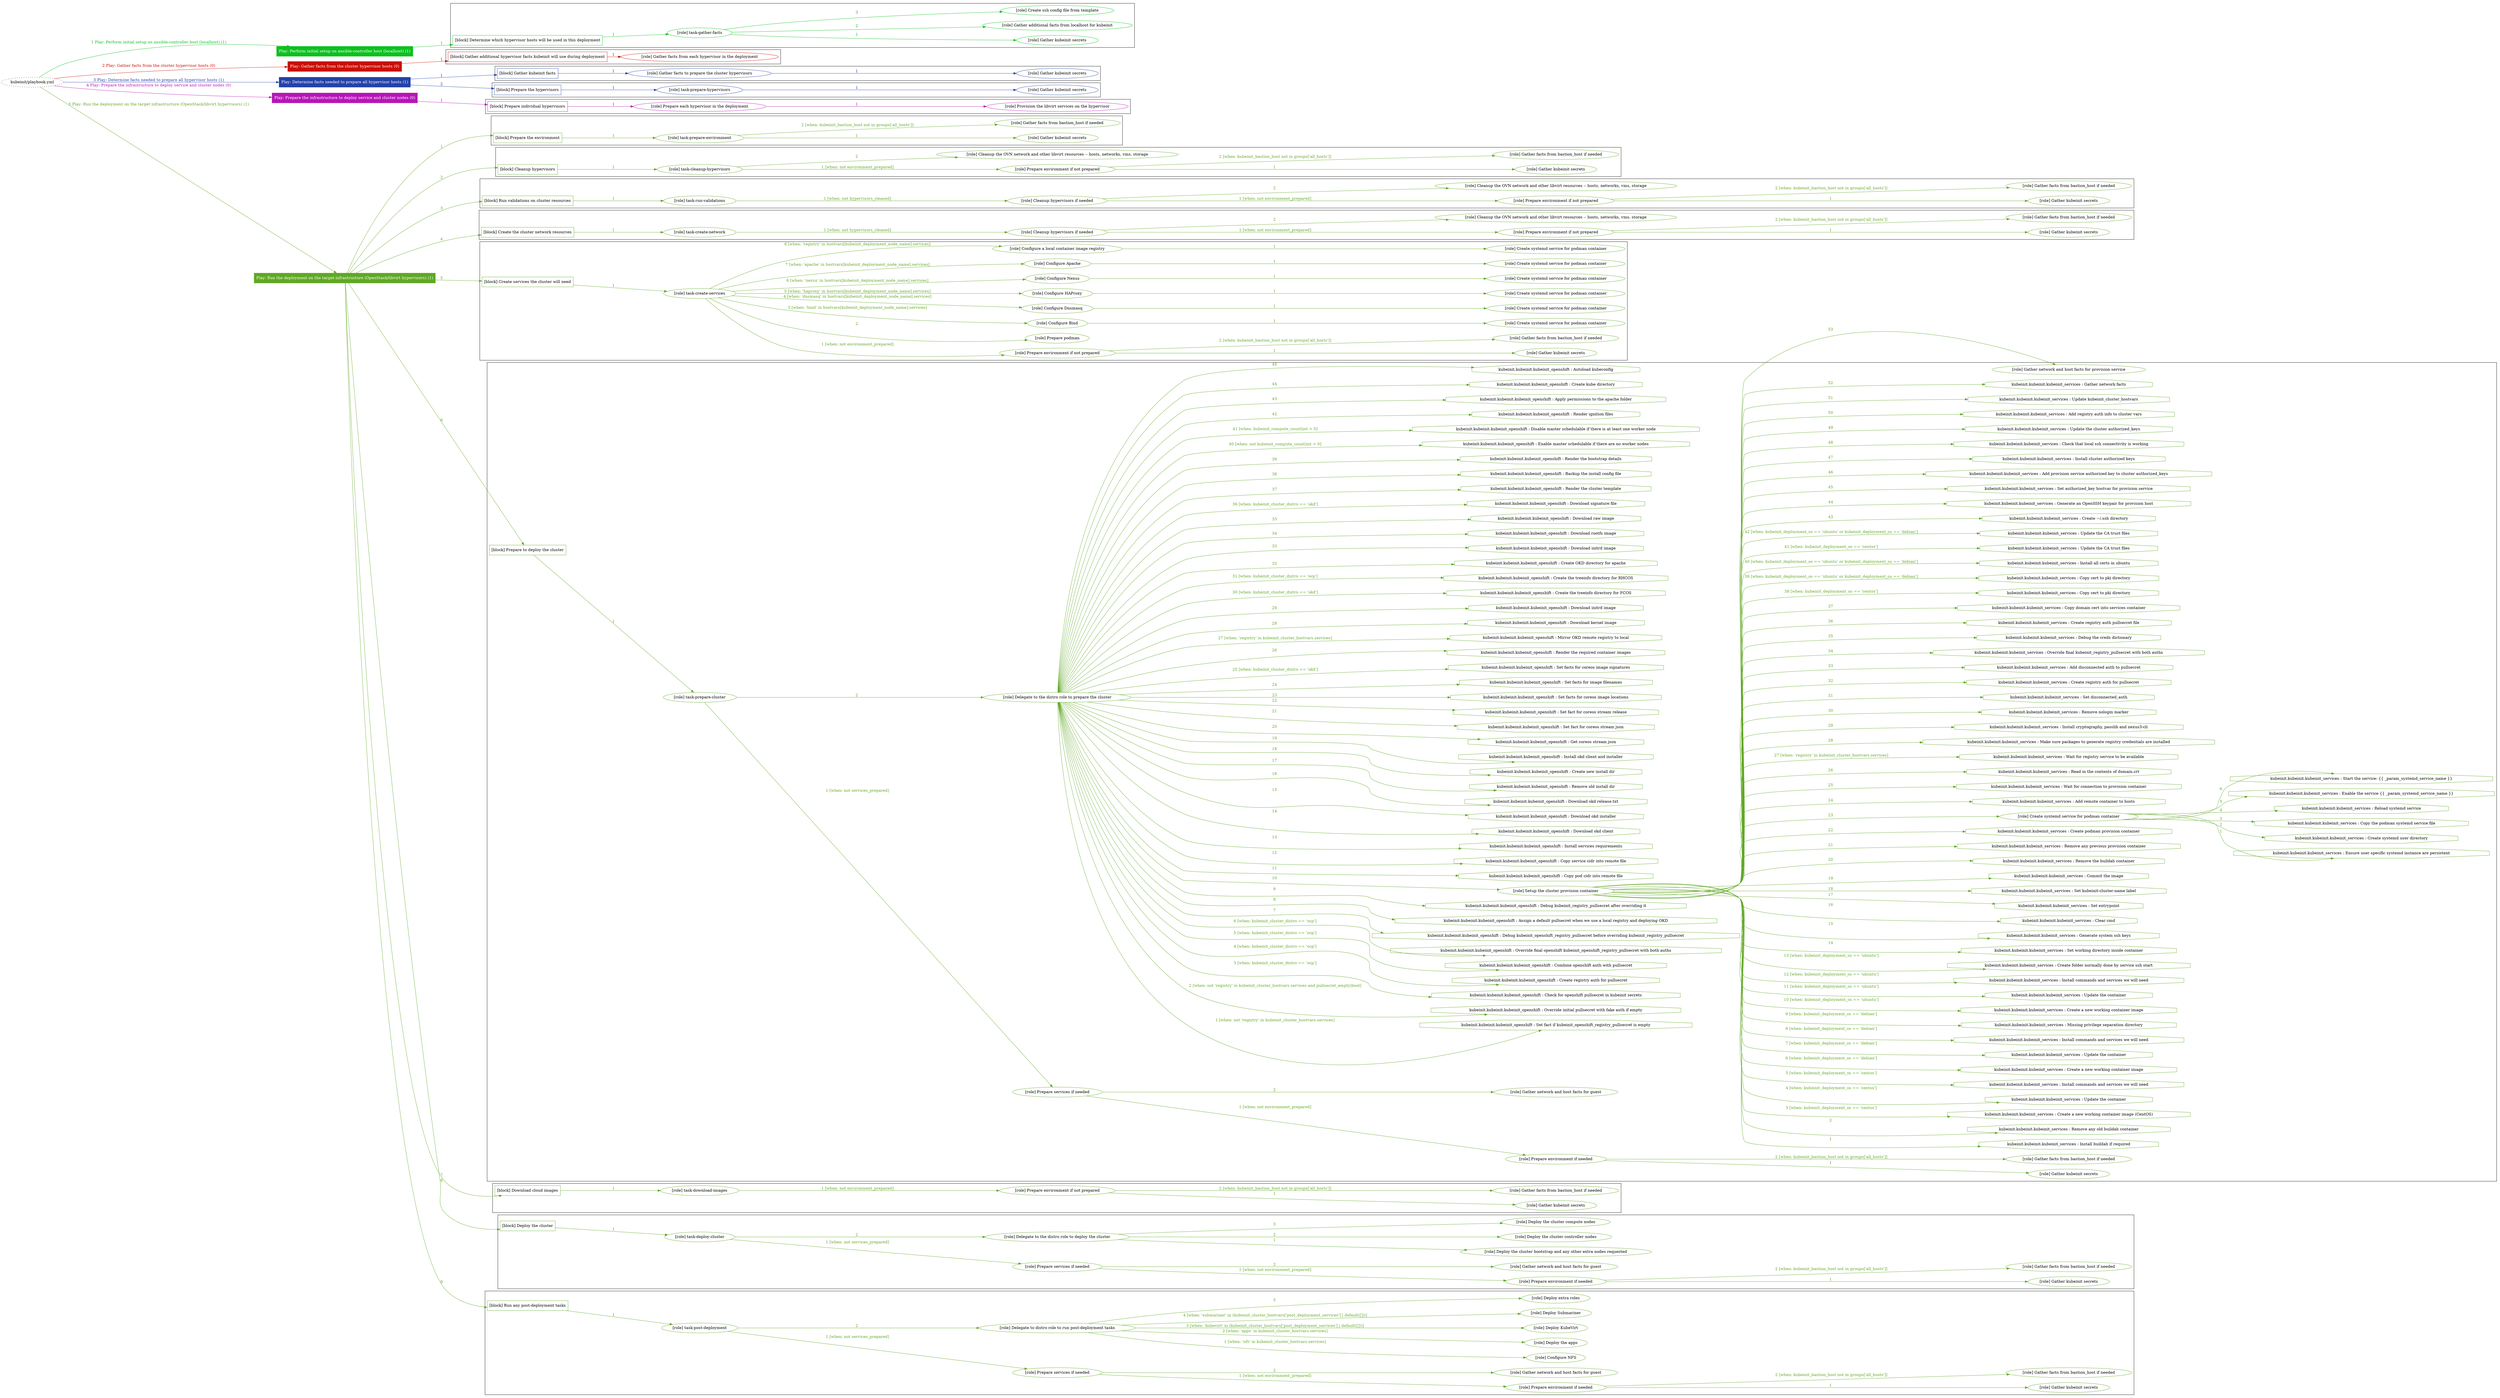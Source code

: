 digraph {
	graph [concentrate=true ordering=in rankdir=LR ratio=fill]
	edge [esep=5 sep=10]
	"kubeinit/playbook.yml" [URL="/home/runner/work/kubeinit/kubeinit/kubeinit/playbook.yml" id=playbook_9718fa30 style=dotted]
	"kubeinit/playbook.yml" -> play_94bd6dcf [label="1 Play: Perform initial setup on ansible-controller host (localhost) (1)" color="#0bc11d" fontcolor="#0bc11d" id=edge_play_94bd6dcf labeltooltip="1 Play: Perform initial setup on ansible-controller host (localhost) (1)" tooltip="1 Play: Perform initial setup on ansible-controller host (localhost) (1)"]
	subgraph "Play: Perform initial setup on ansible-controller host (localhost) (1)" {
		play_94bd6dcf [label="Play: Perform initial setup on ansible-controller host (localhost) (1)" URL="/home/runner/work/kubeinit/kubeinit/kubeinit/playbook.yml" color="#0bc11d" fontcolor="#ffffff" id=play_94bd6dcf shape=box style=filled tooltip=localhost]
		play_94bd6dcf -> block_84a7baa0 [label=1 color="#0bc11d" fontcolor="#0bc11d" id=edge_block_84a7baa0 labeltooltip=1 tooltip=1]
		subgraph cluster_block_84a7baa0 {
			block_84a7baa0 [label="[block] Determine which hypervisor hosts will be used in this deployment" URL="/home/runner/work/kubeinit/kubeinit/kubeinit/playbook.yml" color="#0bc11d" id=block_84a7baa0 labeltooltip="Determine which hypervisor hosts will be used in this deployment" shape=box tooltip="Determine which hypervisor hosts will be used in this deployment"]
			block_84a7baa0 -> role_7e571748 [label="1 " color="#0bc11d" fontcolor="#0bc11d" id=edge_role_7e571748 labeltooltip="1 " tooltip="1 "]
			subgraph "task-gather-facts" {
				role_7e571748 [label="[role] task-gather-facts" URL="/home/runner/work/kubeinit/kubeinit/kubeinit/playbook.yml" color="#0bc11d" id=role_7e571748 tooltip="task-gather-facts"]
				role_7e571748 -> role_601b7bcf [label="1 " color="#0bc11d" fontcolor="#0bc11d" id=edge_role_601b7bcf labeltooltip="1 " tooltip="1 "]
				subgraph "Gather kubeinit secrets" {
					role_601b7bcf [label="[role] Gather kubeinit secrets" URL="/home/runner/.ansible/collections/ansible_collections/kubeinit/kubeinit/roles/kubeinit_prepare/tasks/build_hypervisors_group.yml" color="#0bc11d" id=role_601b7bcf tooltip="Gather kubeinit secrets"]
				}
				role_7e571748 -> role_9e9d365f [label="2 " color="#0bc11d" fontcolor="#0bc11d" id=edge_role_9e9d365f labeltooltip="2 " tooltip="2 "]
				subgraph "Gather additional facts from localhost for kubeinit" {
					role_9e9d365f [label="[role] Gather additional facts from localhost for kubeinit" URL="/home/runner/.ansible/collections/ansible_collections/kubeinit/kubeinit/roles/kubeinit_prepare/tasks/build_hypervisors_group.yml" color="#0bc11d" id=role_9e9d365f tooltip="Gather additional facts from localhost for kubeinit"]
				}
				role_7e571748 -> role_36779711 [label="3 " color="#0bc11d" fontcolor="#0bc11d" id=edge_role_36779711 labeltooltip="3 " tooltip="3 "]
				subgraph "Create ssh config file from template" {
					role_36779711 [label="[role] Create ssh config file from template" URL="/home/runner/.ansible/collections/ansible_collections/kubeinit/kubeinit/roles/kubeinit_prepare/tasks/build_hypervisors_group.yml" color="#0bc11d" id=role_36779711 tooltip="Create ssh config file from template"]
				}
			}
		}
	}
	"kubeinit/playbook.yml" -> play_2597bfa6 [label="2 Play: Gather facts from the cluster hypervisor hosts (0)" color="#ca0f02" fontcolor="#ca0f02" id=edge_play_2597bfa6 labeltooltip="2 Play: Gather facts from the cluster hypervisor hosts (0)" tooltip="2 Play: Gather facts from the cluster hypervisor hosts (0)"]
	subgraph "Play: Gather facts from the cluster hypervisor hosts (0)" {
		play_2597bfa6 [label="Play: Gather facts from the cluster hypervisor hosts (0)" URL="/home/runner/work/kubeinit/kubeinit/kubeinit/playbook.yml" color="#ca0f02" fontcolor="#ffffff" id=play_2597bfa6 shape=box style=filled tooltip="Play: Gather facts from the cluster hypervisor hosts (0)"]
		play_2597bfa6 -> block_3d943871 [label=1 color="#ca0f02" fontcolor="#ca0f02" id=edge_block_3d943871 labeltooltip=1 tooltip=1]
		subgraph cluster_block_3d943871 {
			block_3d943871 [label="[block] Gather additional hypervisor facts kubeinit will use during deployment" URL="/home/runner/work/kubeinit/kubeinit/kubeinit/playbook.yml" color="#ca0f02" id=block_3d943871 labeltooltip="Gather additional hypervisor facts kubeinit will use during deployment" shape=box tooltip="Gather additional hypervisor facts kubeinit will use during deployment"]
			block_3d943871 -> role_c2554246 [label="1 " color="#ca0f02" fontcolor="#ca0f02" id=edge_role_c2554246 labeltooltip="1 " tooltip="1 "]
			subgraph "Gather facts from each hypervisor in the deployment" {
				role_c2554246 [label="[role] Gather facts from each hypervisor in the deployment" URL="/home/runner/work/kubeinit/kubeinit/kubeinit/playbook.yml" color="#ca0f02" id=role_c2554246 tooltip="Gather facts from each hypervisor in the deployment"]
			}
		}
	}
	"kubeinit/playbook.yml" -> play_b7ac3047 [label="3 Play: Determine facts needed to prepare all hypervisor hosts (1)" color="#2342a9" fontcolor="#2342a9" id=edge_play_b7ac3047 labeltooltip="3 Play: Determine facts needed to prepare all hypervisor hosts (1)" tooltip="3 Play: Determine facts needed to prepare all hypervisor hosts (1)"]
	subgraph "Play: Determine facts needed to prepare all hypervisor hosts (1)" {
		play_b7ac3047 [label="Play: Determine facts needed to prepare all hypervisor hosts (1)" URL="/home/runner/work/kubeinit/kubeinit/kubeinit/playbook.yml" color="#2342a9" fontcolor="#ffffff" id=play_b7ac3047 shape=box style=filled tooltip=localhost]
		play_b7ac3047 -> block_99ca77cc [label=1 color="#2342a9" fontcolor="#2342a9" id=edge_block_99ca77cc labeltooltip=1 tooltip=1]
		subgraph cluster_block_99ca77cc {
			block_99ca77cc [label="[block] Gather kubeinit facts" URL="/home/runner/work/kubeinit/kubeinit/kubeinit/playbook.yml" color="#2342a9" id=block_99ca77cc labeltooltip="Gather kubeinit facts" shape=box tooltip="Gather kubeinit facts"]
			block_99ca77cc -> role_4012eaf0 [label="1 " color="#2342a9" fontcolor="#2342a9" id=edge_role_4012eaf0 labeltooltip="1 " tooltip="1 "]
			subgraph "Gather facts to prepare the cluster hypervisors" {
				role_4012eaf0 [label="[role] Gather facts to prepare the cluster hypervisors" URL="/home/runner/work/kubeinit/kubeinit/kubeinit/playbook.yml" color="#2342a9" id=role_4012eaf0 tooltip="Gather facts to prepare the cluster hypervisors"]
				role_4012eaf0 -> role_0ad46e53 [label="1 " color="#2342a9" fontcolor="#2342a9" id=edge_role_0ad46e53 labeltooltip="1 " tooltip="1 "]
				subgraph "Gather kubeinit secrets" {
					role_0ad46e53 [label="[role] Gather kubeinit secrets" URL="/home/runner/.ansible/collections/ansible_collections/kubeinit/kubeinit/roles/kubeinit_prepare/tasks/gather_kubeinit_facts.yml" color="#2342a9" id=role_0ad46e53 tooltip="Gather kubeinit secrets"]
				}
			}
		}
		play_b7ac3047 -> block_8da1e04f [label=2 color="#2342a9" fontcolor="#2342a9" id=edge_block_8da1e04f labeltooltip=2 tooltip=2]
		subgraph cluster_block_8da1e04f {
			block_8da1e04f [label="[block] Prepare the hypervisors" URL="/home/runner/work/kubeinit/kubeinit/kubeinit/playbook.yml" color="#2342a9" id=block_8da1e04f labeltooltip="Prepare the hypervisors" shape=box tooltip="Prepare the hypervisors"]
			block_8da1e04f -> role_d589c7b5 [label="1 " color="#2342a9" fontcolor="#2342a9" id=edge_role_d589c7b5 labeltooltip="1 " tooltip="1 "]
			subgraph "task-prepare-hypervisors" {
				role_d589c7b5 [label="[role] task-prepare-hypervisors" URL="/home/runner/work/kubeinit/kubeinit/kubeinit/playbook.yml" color="#2342a9" id=role_d589c7b5 tooltip="task-prepare-hypervisors"]
				role_d589c7b5 -> role_b5c82cfe [label="1 " color="#2342a9" fontcolor="#2342a9" id=edge_role_b5c82cfe labeltooltip="1 " tooltip="1 "]
				subgraph "Gather kubeinit secrets" {
					role_b5c82cfe [label="[role] Gather kubeinit secrets" URL="/home/runner/.ansible/collections/ansible_collections/kubeinit/kubeinit/roles/kubeinit_prepare/tasks/gather_kubeinit_facts.yml" color="#2342a9" id=role_b5c82cfe tooltip="Gather kubeinit secrets"]
				}
			}
		}
	}
	"kubeinit/playbook.yml" -> play_2d421820 [label="4 Play: Prepare the infrastructure to deploy service and cluster nodes (0)" color="#b715b7" fontcolor="#b715b7" id=edge_play_2d421820 labeltooltip="4 Play: Prepare the infrastructure to deploy service and cluster nodes (0)" tooltip="4 Play: Prepare the infrastructure to deploy service and cluster nodes (0)"]
	subgraph "Play: Prepare the infrastructure to deploy service and cluster nodes (0)" {
		play_2d421820 [label="Play: Prepare the infrastructure to deploy service and cluster nodes (0)" URL="/home/runner/work/kubeinit/kubeinit/kubeinit/playbook.yml" color="#b715b7" fontcolor="#ffffff" id=play_2d421820 shape=box style=filled tooltip="Play: Prepare the infrastructure to deploy service and cluster nodes (0)"]
		play_2d421820 -> block_70e0b65e [label=1 color="#b715b7" fontcolor="#b715b7" id=edge_block_70e0b65e labeltooltip=1 tooltip=1]
		subgraph cluster_block_70e0b65e {
			block_70e0b65e [label="[block] Prepare individual hypervisors" URL="/home/runner/work/kubeinit/kubeinit/kubeinit/playbook.yml" color="#b715b7" id=block_70e0b65e labeltooltip="Prepare individual hypervisors" shape=box tooltip="Prepare individual hypervisors"]
			block_70e0b65e -> role_cdcd20a5 [label="1 " color="#b715b7" fontcolor="#b715b7" id=edge_role_cdcd20a5 labeltooltip="1 " tooltip="1 "]
			subgraph "Prepare each hypervisor in the deployment" {
				role_cdcd20a5 [label="[role] Prepare each hypervisor in the deployment" URL="/home/runner/work/kubeinit/kubeinit/kubeinit/playbook.yml" color="#b715b7" id=role_cdcd20a5 tooltip="Prepare each hypervisor in the deployment"]
				role_cdcd20a5 -> role_e5321264 [label="1 " color="#b715b7" fontcolor="#b715b7" id=edge_role_e5321264 labeltooltip="1 " tooltip="1 "]
				subgraph "Provision the libvirt services on the hypervisor" {
					role_e5321264 [label="[role] Provision the libvirt services on the hypervisor" URL="/home/runner/.ansible/collections/ansible_collections/kubeinit/kubeinit/roles/kubeinit_prepare/tasks/prepare_hypervisor.yml" color="#b715b7" id=role_e5321264 tooltip="Provision the libvirt services on the hypervisor"]
				}
			}
		}
	}
	"kubeinit/playbook.yml" -> play_3a68a4fc [label="5 Play: Run the deployment on the target infrastructure (OpenStack/libvirt hypervisors) (1)" color="#60a824" fontcolor="#60a824" id=edge_play_3a68a4fc labeltooltip="5 Play: Run the deployment on the target infrastructure (OpenStack/libvirt hypervisors) (1)" tooltip="5 Play: Run the deployment on the target infrastructure (OpenStack/libvirt hypervisors) (1)"]
	subgraph "Play: Run the deployment on the target infrastructure (OpenStack/libvirt hypervisors) (1)" {
		play_3a68a4fc [label="Play: Run the deployment on the target infrastructure (OpenStack/libvirt hypervisors) (1)" URL="/home/runner/work/kubeinit/kubeinit/kubeinit/playbook.yml" color="#60a824" fontcolor="#ffffff" id=play_3a68a4fc shape=box style=filled tooltip=localhost]
		play_3a68a4fc -> block_c47f4163 [label=1 color="#60a824" fontcolor="#60a824" id=edge_block_c47f4163 labeltooltip=1 tooltip=1]
		subgraph cluster_block_c47f4163 {
			block_c47f4163 [label="[block] Prepare the environment" URL="/home/runner/work/kubeinit/kubeinit/kubeinit/playbook.yml" color="#60a824" id=block_c47f4163 labeltooltip="Prepare the environment" shape=box tooltip="Prepare the environment"]
			block_c47f4163 -> role_f4ae569d [label="1 " color="#60a824" fontcolor="#60a824" id=edge_role_f4ae569d labeltooltip="1 " tooltip="1 "]
			subgraph "task-prepare-environment" {
				role_f4ae569d [label="[role] task-prepare-environment" URL="/home/runner/work/kubeinit/kubeinit/kubeinit/playbook.yml" color="#60a824" id=role_f4ae569d tooltip="task-prepare-environment"]
				role_f4ae569d -> role_d981e72a [label="1 " color="#60a824" fontcolor="#60a824" id=edge_role_d981e72a labeltooltip="1 " tooltip="1 "]
				subgraph "Gather kubeinit secrets" {
					role_d981e72a [label="[role] Gather kubeinit secrets" URL="/home/runner/.ansible/collections/ansible_collections/kubeinit/kubeinit/roles/kubeinit_prepare/tasks/gather_kubeinit_facts.yml" color="#60a824" id=role_d981e72a tooltip="Gather kubeinit secrets"]
				}
				role_f4ae569d -> role_de7767ab [label="2 [when: kubeinit_bastion_host not in groups['all_hosts']]" color="#60a824" fontcolor="#60a824" id=edge_role_de7767ab labeltooltip="2 [when: kubeinit_bastion_host not in groups['all_hosts']]" tooltip="2 [when: kubeinit_bastion_host not in groups['all_hosts']]"]
				subgraph "Gather facts from bastion_host if needed" {
					role_de7767ab [label="[role] Gather facts from bastion_host if needed" URL="/home/runner/.ansible/collections/ansible_collections/kubeinit/kubeinit/roles/kubeinit_prepare/tasks/main.yml" color="#60a824" id=role_de7767ab tooltip="Gather facts from bastion_host if needed"]
				}
			}
		}
		play_3a68a4fc -> block_56e11d8f [label=2 color="#60a824" fontcolor="#60a824" id=edge_block_56e11d8f labeltooltip=2 tooltip=2]
		subgraph cluster_block_56e11d8f {
			block_56e11d8f [label="[block] Cleanup hypervisors" URL="/home/runner/work/kubeinit/kubeinit/kubeinit/playbook.yml" color="#60a824" id=block_56e11d8f labeltooltip="Cleanup hypervisors" shape=box tooltip="Cleanup hypervisors"]
			block_56e11d8f -> role_78975ddf [label="1 " color="#60a824" fontcolor="#60a824" id=edge_role_78975ddf labeltooltip="1 " tooltip="1 "]
			subgraph "task-cleanup-hypervisors" {
				role_78975ddf [label="[role] task-cleanup-hypervisors" URL="/home/runner/work/kubeinit/kubeinit/kubeinit/playbook.yml" color="#60a824" id=role_78975ddf tooltip="task-cleanup-hypervisors"]
				role_78975ddf -> role_f487319d [label="1 [when: not environment_prepared]" color="#60a824" fontcolor="#60a824" id=edge_role_f487319d labeltooltip="1 [when: not environment_prepared]" tooltip="1 [when: not environment_prepared]"]
				subgraph "Prepare environment if not prepared" {
					role_f487319d [label="[role] Prepare environment if not prepared" URL="/home/runner/.ansible/collections/ansible_collections/kubeinit/kubeinit/roles/kubeinit_libvirt/tasks/cleanup_hypervisors.yml" color="#60a824" id=role_f487319d tooltip="Prepare environment if not prepared"]
					role_f487319d -> role_bb47a9b6 [label="1 " color="#60a824" fontcolor="#60a824" id=edge_role_bb47a9b6 labeltooltip="1 " tooltip="1 "]
					subgraph "Gather kubeinit secrets" {
						role_bb47a9b6 [label="[role] Gather kubeinit secrets" URL="/home/runner/.ansible/collections/ansible_collections/kubeinit/kubeinit/roles/kubeinit_prepare/tasks/gather_kubeinit_facts.yml" color="#60a824" id=role_bb47a9b6 tooltip="Gather kubeinit secrets"]
					}
					role_f487319d -> role_2a51ac1b [label="2 [when: kubeinit_bastion_host not in groups['all_hosts']]" color="#60a824" fontcolor="#60a824" id=edge_role_2a51ac1b labeltooltip="2 [when: kubeinit_bastion_host not in groups['all_hosts']]" tooltip="2 [when: kubeinit_bastion_host not in groups['all_hosts']]"]
					subgraph "Gather facts from bastion_host if needed" {
						role_2a51ac1b [label="[role] Gather facts from bastion_host if needed" URL="/home/runner/.ansible/collections/ansible_collections/kubeinit/kubeinit/roles/kubeinit_prepare/tasks/main.yml" color="#60a824" id=role_2a51ac1b tooltip="Gather facts from bastion_host if needed"]
					}
				}
				role_78975ddf -> role_10244460 [label="2 " color="#60a824" fontcolor="#60a824" id=edge_role_10244460 labeltooltip="2 " tooltip="2 "]
				subgraph "Cleanup the OVN network and other libvirt resources -- hosts, networks, vms, storage" {
					role_10244460 [label="[role] Cleanup the OVN network and other libvirt resources -- hosts, networks, vms, storage" URL="/home/runner/.ansible/collections/ansible_collections/kubeinit/kubeinit/roles/kubeinit_libvirt/tasks/cleanup_hypervisors.yml" color="#60a824" id=role_10244460 tooltip="Cleanup the OVN network and other libvirt resources -- hosts, networks, vms, storage"]
				}
			}
		}
		play_3a68a4fc -> block_f07a278a [label=3 color="#60a824" fontcolor="#60a824" id=edge_block_f07a278a labeltooltip=3 tooltip=3]
		subgraph cluster_block_f07a278a {
			block_f07a278a [label="[block] Run validations on cluster resources" URL="/home/runner/work/kubeinit/kubeinit/kubeinit/playbook.yml" color="#60a824" id=block_f07a278a labeltooltip="Run validations on cluster resources" shape=box tooltip="Run validations on cluster resources"]
			block_f07a278a -> role_92a83b75 [label="1 " color="#60a824" fontcolor="#60a824" id=edge_role_92a83b75 labeltooltip="1 " tooltip="1 "]
			subgraph "task-run-validations" {
				role_92a83b75 [label="[role] task-run-validations" URL="/home/runner/work/kubeinit/kubeinit/kubeinit/playbook.yml" color="#60a824" id=role_92a83b75 tooltip="task-run-validations"]
				role_92a83b75 -> role_ae35126c [label="1 [when: not hypervisors_cleaned]" color="#60a824" fontcolor="#60a824" id=edge_role_ae35126c labeltooltip="1 [when: not hypervisors_cleaned]" tooltip="1 [when: not hypervisors_cleaned]"]
				subgraph "Cleanup hypervisors if needed" {
					role_ae35126c [label="[role] Cleanup hypervisors if needed" URL="/home/runner/.ansible/collections/ansible_collections/kubeinit/kubeinit/roles/kubeinit_validations/tasks/main.yml" color="#60a824" id=role_ae35126c tooltip="Cleanup hypervisors if needed"]
					role_ae35126c -> role_51777f20 [label="1 [when: not environment_prepared]" color="#60a824" fontcolor="#60a824" id=edge_role_51777f20 labeltooltip="1 [when: not environment_prepared]" tooltip="1 [when: not environment_prepared]"]
					subgraph "Prepare environment if not prepared" {
						role_51777f20 [label="[role] Prepare environment if not prepared" URL="/home/runner/.ansible/collections/ansible_collections/kubeinit/kubeinit/roles/kubeinit_libvirt/tasks/cleanup_hypervisors.yml" color="#60a824" id=role_51777f20 tooltip="Prepare environment if not prepared"]
						role_51777f20 -> role_4c6194e1 [label="1 " color="#60a824" fontcolor="#60a824" id=edge_role_4c6194e1 labeltooltip="1 " tooltip="1 "]
						subgraph "Gather kubeinit secrets" {
							role_4c6194e1 [label="[role] Gather kubeinit secrets" URL="/home/runner/.ansible/collections/ansible_collections/kubeinit/kubeinit/roles/kubeinit_prepare/tasks/gather_kubeinit_facts.yml" color="#60a824" id=role_4c6194e1 tooltip="Gather kubeinit secrets"]
						}
						role_51777f20 -> role_b227d0a2 [label="2 [when: kubeinit_bastion_host not in groups['all_hosts']]" color="#60a824" fontcolor="#60a824" id=edge_role_b227d0a2 labeltooltip="2 [when: kubeinit_bastion_host not in groups['all_hosts']]" tooltip="2 [when: kubeinit_bastion_host not in groups['all_hosts']]"]
						subgraph "Gather facts from bastion_host if needed" {
							role_b227d0a2 [label="[role] Gather facts from bastion_host if needed" URL="/home/runner/.ansible/collections/ansible_collections/kubeinit/kubeinit/roles/kubeinit_prepare/tasks/main.yml" color="#60a824" id=role_b227d0a2 tooltip="Gather facts from bastion_host if needed"]
						}
					}
					role_ae35126c -> role_e5aa78ea [label="2 " color="#60a824" fontcolor="#60a824" id=edge_role_e5aa78ea labeltooltip="2 " tooltip="2 "]
					subgraph "Cleanup the OVN network and other libvirt resources -- hosts, networks, vms, storage" {
						role_e5aa78ea [label="[role] Cleanup the OVN network and other libvirt resources -- hosts, networks, vms, storage" URL="/home/runner/.ansible/collections/ansible_collections/kubeinit/kubeinit/roles/kubeinit_libvirt/tasks/cleanup_hypervisors.yml" color="#60a824" id=role_e5aa78ea tooltip="Cleanup the OVN network and other libvirt resources -- hosts, networks, vms, storage"]
					}
				}
			}
		}
		play_3a68a4fc -> block_51238302 [label=4 color="#60a824" fontcolor="#60a824" id=edge_block_51238302 labeltooltip=4 tooltip=4]
		subgraph cluster_block_51238302 {
			block_51238302 [label="[block] Create the cluster network resources" URL="/home/runner/work/kubeinit/kubeinit/kubeinit/playbook.yml" color="#60a824" id=block_51238302 labeltooltip="Create the cluster network resources" shape=box tooltip="Create the cluster network resources"]
			block_51238302 -> role_1aa348de [label="1 " color="#60a824" fontcolor="#60a824" id=edge_role_1aa348de labeltooltip="1 " tooltip="1 "]
			subgraph "task-create-network" {
				role_1aa348de [label="[role] task-create-network" URL="/home/runner/work/kubeinit/kubeinit/kubeinit/playbook.yml" color="#60a824" id=role_1aa348de tooltip="task-create-network"]
				role_1aa348de -> role_29f5edf9 [label="1 [when: not hypervisors_cleaned]" color="#60a824" fontcolor="#60a824" id=edge_role_29f5edf9 labeltooltip="1 [when: not hypervisors_cleaned]" tooltip="1 [when: not hypervisors_cleaned]"]
				subgraph "Cleanup hypervisors if needed" {
					role_29f5edf9 [label="[role] Cleanup hypervisors if needed" URL="/home/runner/.ansible/collections/ansible_collections/kubeinit/kubeinit/roles/kubeinit_libvirt/tasks/create_network.yml" color="#60a824" id=role_29f5edf9 tooltip="Cleanup hypervisors if needed"]
					role_29f5edf9 -> role_c97ec273 [label="1 [when: not environment_prepared]" color="#60a824" fontcolor="#60a824" id=edge_role_c97ec273 labeltooltip="1 [when: not environment_prepared]" tooltip="1 [when: not environment_prepared]"]
					subgraph "Prepare environment if not prepared" {
						role_c97ec273 [label="[role] Prepare environment if not prepared" URL="/home/runner/.ansible/collections/ansible_collections/kubeinit/kubeinit/roles/kubeinit_libvirt/tasks/cleanup_hypervisors.yml" color="#60a824" id=role_c97ec273 tooltip="Prepare environment if not prepared"]
						role_c97ec273 -> role_2e214320 [label="1 " color="#60a824" fontcolor="#60a824" id=edge_role_2e214320 labeltooltip="1 " tooltip="1 "]
						subgraph "Gather kubeinit secrets" {
							role_2e214320 [label="[role] Gather kubeinit secrets" URL="/home/runner/.ansible/collections/ansible_collections/kubeinit/kubeinit/roles/kubeinit_prepare/tasks/gather_kubeinit_facts.yml" color="#60a824" id=role_2e214320 tooltip="Gather kubeinit secrets"]
						}
						role_c97ec273 -> role_366a0b1b [label="2 [when: kubeinit_bastion_host not in groups['all_hosts']]" color="#60a824" fontcolor="#60a824" id=edge_role_366a0b1b labeltooltip="2 [when: kubeinit_bastion_host not in groups['all_hosts']]" tooltip="2 [when: kubeinit_bastion_host not in groups['all_hosts']]"]
						subgraph "Gather facts from bastion_host if needed" {
							role_366a0b1b [label="[role] Gather facts from bastion_host if needed" URL="/home/runner/.ansible/collections/ansible_collections/kubeinit/kubeinit/roles/kubeinit_prepare/tasks/main.yml" color="#60a824" id=role_366a0b1b tooltip="Gather facts from bastion_host if needed"]
						}
					}
					role_29f5edf9 -> role_05e31158 [label="2 " color="#60a824" fontcolor="#60a824" id=edge_role_05e31158 labeltooltip="2 " tooltip="2 "]
					subgraph "Cleanup the OVN network and other libvirt resources -- hosts, networks, vms, storage" {
						role_05e31158 [label="[role] Cleanup the OVN network and other libvirt resources -- hosts, networks, vms, storage" URL="/home/runner/.ansible/collections/ansible_collections/kubeinit/kubeinit/roles/kubeinit_libvirt/tasks/cleanup_hypervisors.yml" color="#60a824" id=role_05e31158 tooltip="Cleanup the OVN network and other libvirt resources -- hosts, networks, vms, storage"]
					}
				}
			}
		}
		play_3a68a4fc -> block_306daea7 [label=5 color="#60a824" fontcolor="#60a824" id=edge_block_306daea7 labeltooltip=5 tooltip=5]
		subgraph cluster_block_306daea7 {
			block_306daea7 [label="[block] Create services the cluster will need" URL="/home/runner/work/kubeinit/kubeinit/kubeinit/playbook.yml" color="#60a824" id=block_306daea7 labeltooltip="Create services the cluster will need" shape=box tooltip="Create services the cluster will need"]
			block_306daea7 -> role_bee83b94 [label="1 " color="#60a824" fontcolor="#60a824" id=edge_role_bee83b94 labeltooltip="1 " tooltip="1 "]
			subgraph "task-create-services" {
				role_bee83b94 [label="[role] task-create-services" URL="/home/runner/work/kubeinit/kubeinit/kubeinit/playbook.yml" color="#60a824" id=role_bee83b94 tooltip="task-create-services"]
				role_bee83b94 -> role_11351a3d [label="1 [when: not environment_prepared]" color="#60a824" fontcolor="#60a824" id=edge_role_11351a3d labeltooltip="1 [when: not environment_prepared]" tooltip="1 [when: not environment_prepared]"]
				subgraph "Prepare environment if not prepared" {
					role_11351a3d [label="[role] Prepare environment if not prepared" URL="/home/runner/.ansible/collections/ansible_collections/kubeinit/kubeinit/roles/kubeinit_services/tasks/main.yml" color="#60a824" id=role_11351a3d tooltip="Prepare environment if not prepared"]
					role_11351a3d -> role_68080efc [label="1 " color="#60a824" fontcolor="#60a824" id=edge_role_68080efc labeltooltip="1 " tooltip="1 "]
					subgraph "Gather kubeinit secrets" {
						role_68080efc [label="[role] Gather kubeinit secrets" URL="/home/runner/.ansible/collections/ansible_collections/kubeinit/kubeinit/roles/kubeinit_prepare/tasks/gather_kubeinit_facts.yml" color="#60a824" id=role_68080efc tooltip="Gather kubeinit secrets"]
					}
					role_11351a3d -> role_e4071c9e [label="2 [when: kubeinit_bastion_host not in groups['all_hosts']]" color="#60a824" fontcolor="#60a824" id=edge_role_e4071c9e labeltooltip="2 [when: kubeinit_bastion_host not in groups['all_hosts']]" tooltip="2 [when: kubeinit_bastion_host not in groups['all_hosts']]"]
					subgraph "Gather facts from bastion_host if needed" {
						role_e4071c9e [label="[role] Gather facts from bastion_host if needed" URL="/home/runner/.ansible/collections/ansible_collections/kubeinit/kubeinit/roles/kubeinit_prepare/tasks/main.yml" color="#60a824" id=role_e4071c9e tooltip="Gather facts from bastion_host if needed"]
					}
				}
				role_bee83b94 -> role_9a2e9bf5 [label="2 " color="#60a824" fontcolor="#60a824" id=edge_role_9a2e9bf5 labeltooltip="2 " tooltip="2 "]
				subgraph "Prepare podman" {
					role_9a2e9bf5 [label="[role] Prepare podman" URL="/home/runner/.ansible/collections/ansible_collections/kubeinit/kubeinit/roles/kubeinit_services/tasks/00_create_service_pod.yml" color="#60a824" id=role_9a2e9bf5 tooltip="Prepare podman"]
				}
				role_bee83b94 -> role_5ec7eca5 [label="3 [when: 'bind' in hostvars[kubeinit_deployment_node_name].services]" color="#60a824" fontcolor="#60a824" id=edge_role_5ec7eca5 labeltooltip="3 [when: 'bind' in hostvars[kubeinit_deployment_node_name].services]" tooltip="3 [when: 'bind' in hostvars[kubeinit_deployment_node_name].services]"]
				subgraph "Configure Bind" {
					role_5ec7eca5 [label="[role] Configure Bind" URL="/home/runner/.ansible/collections/ansible_collections/kubeinit/kubeinit/roles/kubeinit_services/tasks/start_services_containers.yml" color="#60a824" id=role_5ec7eca5 tooltip="Configure Bind"]
					role_5ec7eca5 -> role_049237b5 [label="1 " color="#60a824" fontcolor="#60a824" id=edge_role_049237b5 labeltooltip="1 " tooltip="1 "]
					subgraph "Create systemd service for podman container" {
						role_049237b5 [label="[role] Create systemd service for podman container" URL="/home/runner/.ansible/collections/ansible_collections/kubeinit/kubeinit/roles/kubeinit_bind/tasks/main.yml" color="#60a824" id=role_049237b5 tooltip="Create systemd service for podman container"]
					}
				}
				role_bee83b94 -> role_62e5cee5 [label="4 [when: 'dnsmasq' in hostvars[kubeinit_deployment_node_name].services]" color="#60a824" fontcolor="#60a824" id=edge_role_62e5cee5 labeltooltip="4 [when: 'dnsmasq' in hostvars[kubeinit_deployment_node_name].services]" tooltip="4 [when: 'dnsmasq' in hostvars[kubeinit_deployment_node_name].services]"]
				subgraph "Configure Dnsmasq" {
					role_62e5cee5 [label="[role] Configure Dnsmasq" URL="/home/runner/.ansible/collections/ansible_collections/kubeinit/kubeinit/roles/kubeinit_services/tasks/start_services_containers.yml" color="#60a824" id=role_62e5cee5 tooltip="Configure Dnsmasq"]
					role_62e5cee5 -> role_9dfdc9d5 [label="1 " color="#60a824" fontcolor="#60a824" id=edge_role_9dfdc9d5 labeltooltip="1 " tooltip="1 "]
					subgraph "Create systemd service for podman container" {
						role_9dfdc9d5 [label="[role] Create systemd service for podman container" URL="/home/runner/.ansible/collections/ansible_collections/kubeinit/kubeinit/roles/kubeinit_dnsmasq/tasks/main.yml" color="#60a824" id=role_9dfdc9d5 tooltip="Create systemd service for podman container"]
					}
				}
				role_bee83b94 -> role_d00a53ae [label="5 [when: 'haproxy' in hostvars[kubeinit_deployment_node_name].services]" color="#60a824" fontcolor="#60a824" id=edge_role_d00a53ae labeltooltip="5 [when: 'haproxy' in hostvars[kubeinit_deployment_node_name].services]" tooltip="5 [when: 'haproxy' in hostvars[kubeinit_deployment_node_name].services]"]
				subgraph "Configure HAProxy" {
					role_d00a53ae [label="[role] Configure HAProxy" URL="/home/runner/.ansible/collections/ansible_collections/kubeinit/kubeinit/roles/kubeinit_services/tasks/start_services_containers.yml" color="#60a824" id=role_d00a53ae tooltip="Configure HAProxy"]
					role_d00a53ae -> role_faf46413 [label="1 " color="#60a824" fontcolor="#60a824" id=edge_role_faf46413 labeltooltip="1 " tooltip="1 "]
					subgraph "Create systemd service for podman container" {
						role_faf46413 [label="[role] Create systemd service for podman container" URL="/home/runner/.ansible/collections/ansible_collections/kubeinit/kubeinit/roles/kubeinit_haproxy/tasks/main.yml" color="#60a824" id=role_faf46413 tooltip="Create systemd service for podman container"]
					}
				}
				role_bee83b94 -> role_e6f3f73b [label="6 [when: 'nexus' in hostvars[kubeinit_deployment_node_name].services]" color="#60a824" fontcolor="#60a824" id=edge_role_e6f3f73b labeltooltip="6 [when: 'nexus' in hostvars[kubeinit_deployment_node_name].services]" tooltip="6 [when: 'nexus' in hostvars[kubeinit_deployment_node_name].services]"]
				subgraph "Configure Nexus" {
					role_e6f3f73b [label="[role] Configure Nexus" URL="/home/runner/.ansible/collections/ansible_collections/kubeinit/kubeinit/roles/kubeinit_services/tasks/start_services_containers.yml" color="#60a824" id=role_e6f3f73b tooltip="Configure Nexus"]
					role_e6f3f73b -> role_9aa9ea30 [label="1 " color="#60a824" fontcolor="#60a824" id=edge_role_9aa9ea30 labeltooltip="1 " tooltip="1 "]
					subgraph "Create systemd service for podman container" {
						role_9aa9ea30 [label="[role] Create systemd service for podman container" URL="/home/runner/.ansible/collections/ansible_collections/kubeinit/kubeinit/roles/kubeinit_nexus/tasks/main.yml" color="#60a824" id=role_9aa9ea30 tooltip="Create systemd service for podman container"]
					}
				}
				role_bee83b94 -> role_b16bb86d [label="7 [when: 'apache' in hostvars[kubeinit_deployment_node_name].services]" color="#60a824" fontcolor="#60a824" id=edge_role_b16bb86d labeltooltip="7 [when: 'apache' in hostvars[kubeinit_deployment_node_name].services]" tooltip="7 [when: 'apache' in hostvars[kubeinit_deployment_node_name].services]"]
				subgraph "Configure Apache" {
					role_b16bb86d [label="[role] Configure Apache" URL="/home/runner/.ansible/collections/ansible_collections/kubeinit/kubeinit/roles/kubeinit_services/tasks/start_services_containers.yml" color="#60a824" id=role_b16bb86d tooltip="Configure Apache"]
					role_b16bb86d -> role_6f48ddb5 [label="1 " color="#60a824" fontcolor="#60a824" id=edge_role_6f48ddb5 labeltooltip="1 " tooltip="1 "]
					subgraph "Create systemd service for podman container" {
						role_6f48ddb5 [label="[role] Create systemd service for podman container" URL="/home/runner/.ansible/collections/ansible_collections/kubeinit/kubeinit/roles/kubeinit_apache/tasks/main.yml" color="#60a824" id=role_6f48ddb5 tooltip="Create systemd service for podman container"]
					}
				}
				role_bee83b94 -> role_5edbd146 [label="8 [when: 'registry' in hostvars[kubeinit_deployment_node_name].services]" color="#60a824" fontcolor="#60a824" id=edge_role_5edbd146 labeltooltip="8 [when: 'registry' in hostvars[kubeinit_deployment_node_name].services]" tooltip="8 [when: 'registry' in hostvars[kubeinit_deployment_node_name].services]"]
				subgraph "Configure a local container image registry" {
					role_5edbd146 [label="[role] Configure a local container image registry" URL="/home/runner/.ansible/collections/ansible_collections/kubeinit/kubeinit/roles/kubeinit_services/tasks/start_services_containers.yml" color="#60a824" id=role_5edbd146 tooltip="Configure a local container image registry"]
					role_5edbd146 -> role_e17109d2 [label="1 " color="#60a824" fontcolor="#60a824" id=edge_role_e17109d2 labeltooltip="1 " tooltip="1 "]
					subgraph "Create systemd service for podman container" {
						role_e17109d2 [label="[role] Create systemd service for podman container" URL="/home/runner/.ansible/collections/ansible_collections/kubeinit/kubeinit/roles/kubeinit_registry/tasks/main.yml" color="#60a824" id=role_e17109d2 tooltip="Create systemd service for podman container"]
					}
				}
			}
		}
		play_3a68a4fc -> block_dffda3cb [label=6 color="#60a824" fontcolor="#60a824" id=edge_block_dffda3cb labeltooltip=6 tooltip=6]
		subgraph cluster_block_dffda3cb {
			block_dffda3cb [label="[block] Prepare to deploy the cluster" URL="/home/runner/work/kubeinit/kubeinit/kubeinit/playbook.yml" color="#60a824" id=block_dffda3cb labeltooltip="Prepare to deploy the cluster" shape=box tooltip="Prepare to deploy the cluster"]
			block_dffda3cb -> role_cabcf483 [label="1 " color="#60a824" fontcolor="#60a824" id=edge_role_cabcf483 labeltooltip="1 " tooltip="1 "]
			subgraph "task-prepare-cluster" {
				role_cabcf483 [label="[role] task-prepare-cluster" URL="/home/runner/work/kubeinit/kubeinit/kubeinit/playbook.yml" color="#60a824" id=role_cabcf483 tooltip="task-prepare-cluster"]
				role_cabcf483 -> role_f5654720 [label="1 [when: not services_prepared]" color="#60a824" fontcolor="#60a824" id=edge_role_f5654720 labeltooltip="1 [when: not services_prepared]" tooltip="1 [when: not services_prepared]"]
				subgraph "Prepare services if needed" {
					role_f5654720 [label="[role] Prepare services if needed" URL="/home/runner/.ansible/collections/ansible_collections/kubeinit/kubeinit/roles/kubeinit_prepare/tasks/prepare_cluster.yml" color="#60a824" id=role_f5654720 tooltip="Prepare services if needed"]
					role_f5654720 -> role_a4d01142 [label="1 [when: not environment_prepared]" color="#60a824" fontcolor="#60a824" id=edge_role_a4d01142 labeltooltip="1 [when: not environment_prepared]" tooltip="1 [when: not environment_prepared]"]
					subgraph "Prepare environment if needed" {
						role_a4d01142 [label="[role] Prepare environment if needed" URL="/home/runner/.ansible/collections/ansible_collections/kubeinit/kubeinit/roles/kubeinit_services/tasks/prepare_services.yml" color="#60a824" id=role_a4d01142 tooltip="Prepare environment if needed"]
						role_a4d01142 -> role_9673468b [label="1 " color="#60a824" fontcolor="#60a824" id=edge_role_9673468b labeltooltip="1 " tooltip="1 "]
						subgraph "Gather kubeinit secrets" {
							role_9673468b [label="[role] Gather kubeinit secrets" URL="/home/runner/.ansible/collections/ansible_collections/kubeinit/kubeinit/roles/kubeinit_prepare/tasks/gather_kubeinit_facts.yml" color="#60a824" id=role_9673468b tooltip="Gather kubeinit secrets"]
						}
						role_a4d01142 -> role_6c8667a3 [label="2 [when: kubeinit_bastion_host not in groups['all_hosts']]" color="#60a824" fontcolor="#60a824" id=edge_role_6c8667a3 labeltooltip="2 [when: kubeinit_bastion_host not in groups['all_hosts']]" tooltip="2 [when: kubeinit_bastion_host not in groups['all_hosts']]"]
						subgraph "Gather facts from bastion_host if needed" {
							role_6c8667a3 [label="[role] Gather facts from bastion_host if needed" URL="/home/runner/.ansible/collections/ansible_collections/kubeinit/kubeinit/roles/kubeinit_prepare/tasks/main.yml" color="#60a824" id=role_6c8667a3 tooltip="Gather facts from bastion_host if needed"]
						}
					}
					role_f5654720 -> role_48004832 [label="2 " color="#60a824" fontcolor="#60a824" id=edge_role_48004832 labeltooltip="2 " tooltip="2 "]
					subgraph "Gather network and host facts for guest" {
						role_48004832 [label="[role] Gather network and host facts for guest" URL="/home/runner/.ansible/collections/ansible_collections/kubeinit/kubeinit/roles/kubeinit_services/tasks/prepare_services.yml" color="#60a824" id=role_48004832 tooltip="Gather network and host facts for guest"]
					}
				}
				role_cabcf483 -> role_3252e54f [label="2 " color="#60a824" fontcolor="#60a824" id=edge_role_3252e54f labeltooltip="2 " tooltip="2 "]
				subgraph "Delegate to the distro role to prepare the cluster" {
					role_3252e54f [label="[role] Delegate to the distro role to prepare the cluster" URL="/home/runner/.ansible/collections/ansible_collections/kubeinit/kubeinit/roles/kubeinit_prepare/tasks/prepare_cluster.yml" color="#60a824" id=role_3252e54f tooltip="Delegate to the distro role to prepare the cluster"]
					task_b6ecb268 [label="kubeinit.kubeinit.kubeinit_openshift : Set fact if kubeinit_openshift_registry_pullsecret is empty" URL="/home/runner/.ansible/collections/ansible_collections/kubeinit/kubeinit/roles/kubeinit_openshift/tasks/prepare_cluster.yml" color="#60a824" id=task_b6ecb268 shape=octagon tooltip="kubeinit.kubeinit.kubeinit_openshift : Set fact if kubeinit_openshift_registry_pullsecret is empty"]
					role_3252e54f -> task_b6ecb268 [label="1 [when: not 'registry' in kubeinit_cluster_hostvars.services]" color="#60a824" fontcolor="#60a824" id=edge_task_b6ecb268 labeltooltip="1 [when: not 'registry' in kubeinit_cluster_hostvars.services]" tooltip="1 [when: not 'registry' in kubeinit_cluster_hostvars.services]"]
					task_60ea9ec9 [label="kubeinit.kubeinit.kubeinit_openshift : Override initial pullsecret with fake auth if empty" URL="/home/runner/.ansible/collections/ansible_collections/kubeinit/kubeinit/roles/kubeinit_openshift/tasks/prepare_cluster.yml" color="#60a824" id=task_60ea9ec9 shape=octagon tooltip="kubeinit.kubeinit.kubeinit_openshift : Override initial pullsecret with fake auth if empty"]
					role_3252e54f -> task_60ea9ec9 [label="2 [when: not 'registry' in kubeinit_cluster_hostvars.services and pullsecret_empty|bool]" color="#60a824" fontcolor="#60a824" id=edge_task_60ea9ec9 labeltooltip="2 [when: not 'registry' in kubeinit_cluster_hostvars.services and pullsecret_empty|bool]" tooltip="2 [when: not 'registry' in kubeinit_cluster_hostvars.services and pullsecret_empty|bool]"]
					task_2e568a04 [label="kubeinit.kubeinit.kubeinit_openshift : Check for openshift pullsecret in kubeinit secrets" URL="/home/runner/.ansible/collections/ansible_collections/kubeinit/kubeinit/roles/kubeinit_openshift/tasks/prepare_cluster.yml" color="#60a824" id=task_2e568a04 shape=octagon tooltip="kubeinit.kubeinit.kubeinit_openshift : Check for openshift pullsecret in kubeinit secrets"]
					role_3252e54f -> task_2e568a04 [label="3 [when: kubeinit_cluster_distro == 'ocp']" color="#60a824" fontcolor="#60a824" id=edge_task_2e568a04 labeltooltip="3 [when: kubeinit_cluster_distro == 'ocp']" tooltip="3 [when: kubeinit_cluster_distro == 'ocp']"]
					task_549016bc [label="kubeinit.kubeinit.kubeinit_openshift : Create registry auth for pullsecret" URL="/home/runner/.ansible/collections/ansible_collections/kubeinit/kubeinit/roles/kubeinit_openshift/tasks/prepare_cluster.yml" color="#60a824" id=task_549016bc shape=octagon tooltip="kubeinit.kubeinit.kubeinit_openshift : Create registry auth for pullsecret"]
					role_3252e54f -> task_549016bc [label="4 [when: kubeinit_cluster_distro == 'ocp']" color="#60a824" fontcolor="#60a824" id=edge_task_549016bc labeltooltip="4 [when: kubeinit_cluster_distro == 'ocp']" tooltip="4 [when: kubeinit_cluster_distro == 'ocp']"]
					task_01948911 [label="kubeinit.kubeinit.kubeinit_openshift : Combine openshift auth with pullsecret" URL="/home/runner/.ansible/collections/ansible_collections/kubeinit/kubeinit/roles/kubeinit_openshift/tasks/prepare_cluster.yml" color="#60a824" id=task_01948911 shape=octagon tooltip="kubeinit.kubeinit.kubeinit_openshift : Combine openshift auth with pullsecret"]
					role_3252e54f -> task_01948911 [label="5 [when: kubeinit_cluster_distro == 'ocp']" color="#60a824" fontcolor="#60a824" id=edge_task_01948911 labeltooltip="5 [when: kubeinit_cluster_distro == 'ocp']" tooltip="5 [when: kubeinit_cluster_distro == 'ocp']"]
					task_6a56f9ac [label="kubeinit.kubeinit.kubeinit_openshift : Override final openshift kubeinit_openshift_registry_pullsecret with both auths" URL="/home/runner/.ansible/collections/ansible_collections/kubeinit/kubeinit/roles/kubeinit_openshift/tasks/prepare_cluster.yml" color="#60a824" id=task_6a56f9ac shape=octagon tooltip="kubeinit.kubeinit.kubeinit_openshift : Override final openshift kubeinit_openshift_registry_pullsecret with both auths"]
					role_3252e54f -> task_6a56f9ac [label="6 [when: kubeinit_cluster_distro == 'ocp']" color="#60a824" fontcolor="#60a824" id=edge_task_6a56f9ac labeltooltip="6 [when: kubeinit_cluster_distro == 'ocp']" tooltip="6 [when: kubeinit_cluster_distro == 'ocp']"]
					task_3bbbf852 [label="kubeinit.kubeinit.kubeinit_openshift : Debug kubeinit_openshift_registry_pullsecret before overriding kubeinit_registry_pullsecret" URL="/home/runner/.ansible/collections/ansible_collections/kubeinit/kubeinit/roles/kubeinit_openshift/tasks/prepare_cluster.yml" color="#60a824" id=task_3bbbf852 shape=octagon tooltip="kubeinit.kubeinit.kubeinit_openshift : Debug kubeinit_openshift_registry_pullsecret before overriding kubeinit_registry_pullsecret"]
					role_3252e54f -> task_3bbbf852 [label="7 " color="#60a824" fontcolor="#60a824" id=edge_task_3bbbf852 labeltooltip="7 " tooltip="7 "]
					task_c58e7ebf [label="kubeinit.kubeinit.kubeinit_openshift : Assign a default pullsecret when we use a local registry and deploying OKD" URL="/home/runner/.ansible/collections/ansible_collections/kubeinit/kubeinit/roles/kubeinit_openshift/tasks/prepare_cluster.yml" color="#60a824" id=task_c58e7ebf shape=octagon tooltip="kubeinit.kubeinit.kubeinit_openshift : Assign a default pullsecret when we use a local registry and deploying OKD"]
					role_3252e54f -> task_c58e7ebf [label="8 " color="#60a824" fontcolor="#60a824" id=edge_task_c58e7ebf labeltooltip="8 " tooltip="8 "]
					task_f52c6cd3 [label="kubeinit.kubeinit.kubeinit_openshift : Debug kubeinit_registry_pullsecret after overriding it" URL="/home/runner/.ansible/collections/ansible_collections/kubeinit/kubeinit/roles/kubeinit_openshift/tasks/prepare_cluster.yml" color="#60a824" id=task_f52c6cd3 shape=octagon tooltip="kubeinit.kubeinit.kubeinit_openshift : Debug kubeinit_registry_pullsecret after overriding it"]
					role_3252e54f -> task_f52c6cd3 [label="9 " color="#60a824" fontcolor="#60a824" id=edge_task_f52c6cd3 labeltooltip="9 " tooltip="9 "]
					role_3252e54f -> role_a6045ea3 [label="10 " color="#60a824" fontcolor="#60a824" id=edge_role_a6045ea3 labeltooltip="10 " tooltip="10 "]
					subgraph "Setup the cluster provision container" {
						role_a6045ea3 [label="[role] Setup the cluster provision container" URL="/home/runner/.ansible/collections/ansible_collections/kubeinit/kubeinit/roles/kubeinit_openshift/tasks/prepare_cluster.yml" color="#60a824" id=role_a6045ea3 tooltip="Setup the cluster provision container"]
						task_4f33d40a [label="kubeinit.kubeinit.kubeinit_services : Install buildah if required" URL="/home/runner/.ansible/collections/ansible_collections/kubeinit/kubeinit/roles/kubeinit_services/tasks/create_provision_container.yml" color="#60a824" id=task_4f33d40a shape=octagon tooltip="kubeinit.kubeinit.kubeinit_services : Install buildah if required"]
						role_a6045ea3 -> task_4f33d40a [label="1 " color="#60a824" fontcolor="#60a824" id=edge_task_4f33d40a labeltooltip="1 " tooltip="1 "]
						task_5a8cbadb [label="kubeinit.kubeinit.kubeinit_services : Remove any old buildah container" URL="/home/runner/.ansible/collections/ansible_collections/kubeinit/kubeinit/roles/kubeinit_services/tasks/create_provision_container.yml" color="#60a824" id=task_5a8cbadb shape=octagon tooltip="kubeinit.kubeinit.kubeinit_services : Remove any old buildah container"]
						role_a6045ea3 -> task_5a8cbadb [label="2 " color="#60a824" fontcolor="#60a824" id=edge_task_5a8cbadb labeltooltip="2 " tooltip="2 "]
						task_b99701c4 [label="kubeinit.kubeinit.kubeinit_services : Create a new working container image (CentOS)" URL="/home/runner/.ansible/collections/ansible_collections/kubeinit/kubeinit/roles/kubeinit_services/tasks/create_provision_container.yml" color="#60a824" id=task_b99701c4 shape=octagon tooltip="kubeinit.kubeinit.kubeinit_services : Create a new working container image (CentOS)"]
						role_a6045ea3 -> task_b99701c4 [label="3 [when: kubeinit_deployment_os == 'centos']" color="#60a824" fontcolor="#60a824" id=edge_task_b99701c4 labeltooltip="3 [when: kubeinit_deployment_os == 'centos']" tooltip="3 [when: kubeinit_deployment_os == 'centos']"]
						task_cc12acaa [label="kubeinit.kubeinit.kubeinit_services : Update the container" URL="/home/runner/.ansible/collections/ansible_collections/kubeinit/kubeinit/roles/kubeinit_services/tasks/create_provision_container.yml" color="#60a824" id=task_cc12acaa shape=octagon tooltip="kubeinit.kubeinit.kubeinit_services : Update the container"]
						role_a6045ea3 -> task_cc12acaa [label="4 [when: kubeinit_deployment_os == 'centos']" color="#60a824" fontcolor="#60a824" id=edge_task_cc12acaa labeltooltip="4 [when: kubeinit_deployment_os == 'centos']" tooltip="4 [when: kubeinit_deployment_os == 'centos']"]
						task_e90d43fc [label="kubeinit.kubeinit.kubeinit_services : Install commands and services we will need" URL="/home/runner/.ansible/collections/ansible_collections/kubeinit/kubeinit/roles/kubeinit_services/tasks/create_provision_container.yml" color="#60a824" id=task_e90d43fc shape=octagon tooltip="kubeinit.kubeinit.kubeinit_services : Install commands and services we will need"]
						role_a6045ea3 -> task_e90d43fc [label="5 [when: kubeinit_deployment_os == 'centos']" color="#60a824" fontcolor="#60a824" id=edge_task_e90d43fc labeltooltip="5 [when: kubeinit_deployment_os == 'centos']" tooltip="5 [when: kubeinit_deployment_os == 'centos']"]
						task_af0b9367 [label="kubeinit.kubeinit.kubeinit_services : Create a new working container image" URL="/home/runner/.ansible/collections/ansible_collections/kubeinit/kubeinit/roles/kubeinit_services/tasks/create_provision_container.yml" color="#60a824" id=task_af0b9367 shape=octagon tooltip="kubeinit.kubeinit.kubeinit_services : Create a new working container image"]
						role_a6045ea3 -> task_af0b9367 [label="6 [when: kubeinit_deployment_os == 'debian']" color="#60a824" fontcolor="#60a824" id=edge_task_af0b9367 labeltooltip="6 [when: kubeinit_deployment_os == 'debian']" tooltip="6 [when: kubeinit_deployment_os == 'debian']"]
						task_b8f64f92 [label="kubeinit.kubeinit.kubeinit_services : Update the container" URL="/home/runner/.ansible/collections/ansible_collections/kubeinit/kubeinit/roles/kubeinit_services/tasks/create_provision_container.yml" color="#60a824" id=task_b8f64f92 shape=octagon tooltip="kubeinit.kubeinit.kubeinit_services : Update the container"]
						role_a6045ea3 -> task_b8f64f92 [label="7 [when: kubeinit_deployment_os == 'debian']" color="#60a824" fontcolor="#60a824" id=edge_task_b8f64f92 labeltooltip="7 [when: kubeinit_deployment_os == 'debian']" tooltip="7 [when: kubeinit_deployment_os == 'debian']"]
						task_b4e68709 [label="kubeinit.kubeinit.kubeinit_services : Install commands and services we will need" URL="/home/runner/.ansible/collections/ansible_collections/kubeinit/kubeinit/roles/kubeinit_services/tasks/create_provision_container.yml" color="#60a824" id=task_b4e68709 shape=octagon tooltip="kubeinit.kubeinit.kubeinit_services : Install commands and services we will need"]
						role_a6045ea3 -> task_b4e68709 [label="8 [when: kubeinit_deployment_os == 'debian']" color="#60a824" fontcolor="#60a824" id=edge_task_b4e68709 labeltooltip="8 [when: kubeinit_deployment_os == 'debian']" tooltip="8 [when: kubeinit_deployment_os == 'debian']"]
						task_94f11805 [label="kubeinit.kubeinit.kubeinit_services : Missing privilege separation directory" URL="/home/runner/.ansible/collections/ansible_collections/kubeinit/kubeinit/roles/kubeinit_services/tasks/create_provision_container.yml" color="#60a824" id=task_94f11805 shape=octagon tooltip="kubeinit.kubeinit.kubeinit_services : Missing privilege separation directory"]
						role_a6045ea3 -> task_94f11805 [label="9 [when: kubeinit_deployment_os == 'debian']" color="#60a824" fontcolor="#60a824" id=edge_task_94f11805 labeltooltip="9 [when: kubeinit_deployment_os == 'debian']" tooltip="9 [when: kubeinit_deployment_os == 'debian']"]
						task_e834cb0f [label="kubeinit.kubeinit.kubeinit_services : Create a new working container image" URL="/home/runner/.ansible/collections/ansible_collections/kubeinit/kubeinit/roles/kubeinit_services/tasks/create_provision_container.yml" color="#60a824" id=task_e834cb0f shape=octagon tooltip="kubeinit.kubeinit.kubeinit_services : Create a new working container image"]
						role_a6045ea3 -> task_e834cb0f [label="10 [when: kubeinit_deployment_os == 'ubuntu']" color="#60a824" fontcolor="#60a824" id=edge_task_e834cb0f labeltooltip="10 [when: kubeinit_deployment_os == 'ubuntu']" tooltip="10 [when: kubeinit_deployment_os == 'ubuntu']"]
						task_9d383ff2 [label="kubeinit.kubeinit.kubeinit_services : Update the container" URL="/home/runner/.ansible/collections/ansible_collections/kubeinit/kubeinit/roles/kubeinit_services/tasks/create_provision_container.yml" color="#60a824" id=task_9d383ff2 shape=octagon tooltip="kubeinit.kubeinit.kubeinit_services : Update the container"]
						role_a6045ea3 -> task_9d383ff2 [label="11 [when: kubeinit_deployment_os == 'ubuntu']" color="#60a824" fontcolor="#60a824" id=edge_task_9d383ff2 labeltooltip="11 [when: kubeinit_deployment_os == 'ubuntu']" tooltip="11 [when: kubeinit_deployment_os == 'ubuntu']"]
						task_b951232a [label="kubeinit.kubeinit.kubeinit_services : Install commands and services we will need" URL="/home/runner/.ansible/collections/ansible_collections/kubeinit/kubeinit/roles/kubeinit_services/tasks/create_provision_container.yml" color="#60a824" id=task_b951232a shape=octagon tooltip="kubeinit.kubeinit.kubeinit_services : Install commands and services we will need"]
						role_a6045ea3 -> task_b951232a [label="12 [when: kubeinit_deployment_os == 'ubuntu']" color="#60a824" fontcolor="#60a824" id=edge_task_b951232a labeltooltip="12 [when: kubeinit_deployment_os == 'ubuntu']" tooltip="12 [when: kubeinit_deployment_os == 'ubuntu']"]
						task_594746bb [label="kubeinit.kubeinit.kubeinit_services : Create folder normally done by service ssh start" URL="/home/runner/.ansible/collections/ansible_collections/kubeinit/kubeinit/roles/kubeinit_services/tasks/create_provision_container.yml" color="#60a824" id=task_594746bb shape=octagon tooltip="kubeinit.kubeinit.kubeinit_services : Create folder normally done by service ssh start"]
						role_a6045ea3 -> task_594746bb [label="13 [when: kubeinit_deployment_os == 'ubuntu']" color="#60a824" fontcolor="#60a824" id=edge_task_594746bb labeltooltip="13 [when: kubeinit_deployment_os == 'ubuntu']" tooltip="13 [when: kubeinit_deployment_os == 'ubuntu']"]
						task_e0395e69 [label="kubeinit.kubeinit.kubeinit_services : Set working directory inside container" URL="/home/runner/.ansible/collections/ansible_collections/kubeinit/kubeinit/roles/kubeinit_services/tasks/create_provision_container.yml" color="#60a824" id=task_e0395e69 shape=octagon tooltip="kubeinit.kubeinit.kubeinit_services : Set working directory inside container"]
						role_a6045ea3 -> task_e0395e69 [label="14 " color="#60a824" fontcolor="#60a824" id=edge_task_e0395e69 labeltooltip="14 " tooltip="14 "]
						task_6cd3e7be [label="kubeinit.kubeinit.kubeinit_services : Generate system ssh keys" URL="/home/runner/.ansible/collections/ansible_collections/kubeinit/kubeinit/roles/kubeinit_services/tasks/create_provision_container.yml" color="#60a824" id=task_6cd3e7be shape=octagon tooltip="kubeinit.kubeinit.kubeinit_services : Generate system ssh keys"]
						role_a6045ea3 -> task_6cd3e7be [label="15 " color="#60a824" fontcolor="#60a824" id=edge_task_6cd3e7be labeltooltip="15 " tooltip="15 "]
						task_a7694a28 [label="kubeinit.kubeinit.kubeinit_services : Clear cmd" URL="/home/runner/.ansible/collections/ansible_collections/kubeinit/kubeinit/roles/kubeinit_services/tasks/create_provision_container.yml" color="#60a824" id=task_a7694a28 shape=octagon tooltip="kubeinit.kubeinit.kubeinit_services : Clear cmd"]
						role_a6045ea3 -> task_a7694a28 [label="16 " color="#60a824" fontcolor="#60a824" id=edge_task_a7694a28 labeltooltip="16 " tooltip="16 "]
						task_575ca0d5 [label="kubeinit.kubeinit.kubeinit_services : Set entrypoint" URL="/home/runner/.ansible/collections/ansible_collections/kubeinit/kubeinit/roles/kubeinit_services/tasks/create_provision_container.yml" color="#60a824" id=task_575ca0d5 shape=octagon tooltip="kubeinit.kubeinit.kubeinit_services : Set entrypoint"]
						role_a6045ea3 -> task_575ca0d5 [label="17 " color="#60a824" fontcolor="#60a824" id=edge_task_575ca0d5 labeltooltip="17 " tooltip="17 "]
						task_f1321b69 [label="kubeinit.kubeinit.kubeinit_services : Set kubeinit-cluster-name label" URL="/home/runner/.ansible/collections/ansible_collections/kubeinit/kubeinit/roles/kubeinit_services/tasks/create_provision_container.yml" color="#60a824" id=task_f1321b69 shape=octagon tooltip="kubeinit.kubeinit.kubeinit_services : Set kubeinit-cluster-name label"]
						role_a6045ea3 -> task_f1321b69 [label="18 " color="#60a824" fontcolor="#60a824" id=edge_task_f1321b69 labeltooltip="18 " tooltip="18 "]
						task_5b2d6e89 [label="kubeinit.kubeinit.kubeinit_services : Commit the image" URL="/home/runner/.ansible/collections/ansible_collections/kubeinit/kubeinit/roles/kubeinit_services/tasks/create_provision_container.yml" color="#60a824" id=task_5b2d6e89 shape=octagon tooltip="kubeinit.kubeinit.kubeinit_services : Commit the image"]
						role_a6045ea3 -> task_5b2d6e89 [label="19 " color="#60a824" fontcolor="#60a824" id=edge_task_5b2d6e89 labeltooltip="19 " tooltip="19 "]
						task_6586e9c5 [label="kubeinit.kubeinit.kubeinit_services : Remove the buildah container" URL="/home/runner/.ansible/collections/ansible_collections/kubeinit/kubeinit/roles/kubeinit_services/tasks/create_provision_container.yml" color="#60a824" id=task_6586e9c5 shape=octagon tooltip="kubeinit.kubeinit.kubeinit_services : Remove the buildah container"]
						role_a6045ea3 -> task_6586e9c5 [label="20 " color="#60a824" fontcolor="#60a824" id=edge_task_6586e9c5 labeltooltip="20 " tooltip="20 "]
						task_c51a2df2 [label="kubeinit.kubeinit.kubeinit_services : Remove any previous provision container" URL="/home/runner/.ansible/collections/ansible_collections/kubeinit/kubeinit/roles/kubeinit_services/tasks/create_provision_container.yml" color="#60a824" id=task_c51a2df2 shape=octagon tooltip="kubeinit.kubeinit.kubeinit_services : Remove any previous provision container"]
						role_a6045ea3 -> task_c51a2df2 [label="21 " color="#60a824" fontcolor="#60a824" id=edge_task_c51a2df2 labeltooltip="21 " tooltip="21 "]
						task_0ffa9f00 [label="kubeinit.kubeinit.kubeinit_services : Create podman provision container" URL="/home/runner/.ansible/collections/ansible_collections/kubeinit/kubeinit/roles/kubeinit_services/tasks/create_provision_container.yml" color="#60a824" id=task_0ffa9f00 shape=octagon tooltip="kubeinit.kubeinit.kubeinit_services : Create podman provision container"]
						role_a6045ea3 -> task_0ffa9f00 [label="22 " color="#60a824" fontcolor="#60a824" id=edge_task_0ffa9f00 labeltooltip="22 " tooltip="22 "]
						role_a6045ea3 -> role_bd939537 [label="23 " color="#60a824" fontcolor="#60a824" id=edge_role_bd939537 labeltooltip="23 " tooltip="23 "]
						subgraph "Create systemd service for podman container" {
							role_bd939537 [label="[role] Create systemd service for podman container" URL="/home/runner/.ansible/collections/ansible_collections/kubeinit/kubeinit/roles/kubeinit_services/tasks/create_provision_container.yml" color="#60a824" id=role_bd939537 tooltip="Create systemd service for podman container"]
							task_b8d7f225 [label="kubeinit.kubeinit.kubeinit_services : Ensure user specific systemd instance are persistent" URL="/home/runner/.ansible/collections/ansible_collections/kubeinit/kubeinit/roles/kubeinit_services/tasks/create_managed_service.yml" color="#60a824" id=task_b8d7f225 shape=octagon tooltip="kubeinit.kubeinit.kubeinit_services : Ensure user specific systemd instance are persistent"]
							role_bd939537 -> task_b8d7f225 [label="1 " color="#60a824" fontcolor="#60a824" id=edge_task_b8d7f225 labeltooltip="1 " tooltip="1 "]
							task_0b39497b [label="kubeinit.kubeinit.kubeinit_services : Create systemd user directory" URL="/home/runner/.ansible/collections/ansible_collections/kubeinit/kubeinit/roles/kubeinit_services/tasks/create_managed_service.yml" color="#60a824" id=task_0b39497b shape=octagon tooltip="kubeinit.kubeinit.kubeinit_services : Create systemd user directory"]
							role_bd939537 -> task_0b39497b [label="2 " color="#60a824" fontcolor="#60a824" id=edge_task_0b39497b labeltooltip="2 " tooltip="2 "]
							task_10599d2b [label="kubeinit.kubeinit.kubeinit_services : Copy the podman systemd service file" URL="/home/runner/.ansible/collections/ansible_collections/kubeinit/kubeinit/roles/kubeinit_services/tasks/create_managed_service.yml" color="#60a824" id=task_10599d2b shape=octagon tooltip="kubeinit.kubeinit.kubeinit_services : Copy the podman systemd service file"]
							role_bd939537 -> task_10599d2b [label="3 " color="#60a824" fontcolor="#60a824" id=edge_task_10599d2b labeltooltip="3 " tooltip="3 "]
							task_e7375a38 [label="kubeinit.kubeinit.kubeinit_services : Reload systemd service" URL="/home/runner/.ansible/collections/ansible_collections/kubeinit/kubeinit/roles/kubeinit_services/tasks/create_managed_service.yml" color="#60a824" id=task_e7375a38 shape=octagon tooltip="kubeinit.kubeinit.kubeinit_services : Reload systemd service"]
							role_bd939537 -> task_e7375a38 [label="4 " color="#60a824" fontcolor="#60a824" id=edge_task_e7375a38 labeltooltip="4 " tooltip="4 "]
							task_eef9f424 [label="kubeinit.kubeinit.kubeinit_services : Enable the service {{ _param_systemd_service_name }}" URL="/home/runner/.ansible/collections/ansible_collections/kubeinit/kubeinit/roles/kubeinit_services/tasks/create_managed_service.yml" color="#60a824" id=task_eef9f424 shape=octagon tooltip="kubeinit.kubeinit.kubeinit_services : Enable the service {{ _param_systemd_service_name }}"]
							role_bd939537 -> task_eef9f424 [label="5 " color="#60a824" fontcolor="#60a824" id=edge_task_eef9f424 labeltooltip="5 " tooltip="5 "]
							task_444c0507 [label="kubeinit.kubeinit.kubeinit_services : Start the service: {{ _param_systemd_service_name }}" URL="/home/runner/.ansible/collections/ansible_collections/kubeinit/kubeinit/roles/kubeinit_services/tasks/create_managed_service.yml" color="#60a824" id=task_444c0507 shape=octagon tooltip="kubeinit.kubeinit.kubeinit_services : Start the service: {{ _param_systemd_service_name }}"]
							role_bd939537 -> task_444c0507 [label="6 " color="#60a824" fontcolor="#60a824" id=edge_task_444c0507 labeltooltip="6 " tooltip="6 "]
						}
						task_c29723b5 [label="kubeinit.kubeinit.kubeinit_services : Add remote container to hosts" URL="/home/runner/.ansible/collections/ansible_collections/kubeinit/kubeinit/roles/kubeinit_services/tasks/create_provision_container.yml" color="#60a824" id=task_c29723b5 shape=octagon tooltip="kubeinit.kubeinit.kubeinit_services : Add remote container to hosts"]
						role_a6045ea3 -> task_c29723b5 [label="24 " color="#60a824" fontcolor="#60a824" id=edge_task_c29723b5 labeltooltip="24 " tooltip="24 "]
						task_1e9edb06 [label="kubeinit.kubeinit.kubeinit_services : Wait for connection to provision container" URL="/home/runner/.ansible/collections/ansible_collections/kubeinit/kubeinit/roles/kubeinit_services/tasks/create_provision_container.yml" color="#60a824" id=task_1e9edb06 shape=octagon tooltip="kubeinit.kubeinit.kubeinit_services : Wait for connection to provision container"]
						role_a6045ea3 -> task_1e9edb06 [label="25 " color="#60a824" fontcolor="#60a824" id=edge_task_1e9edb06 labeltooltip="25 " tooltip="25 "]
						task_7ae98e97 [label="kubeinit.kubeinit.kubeinit_services : Read in the contents of domain.crt" URL="/home/runner/.ansible/collections/ansible_collections/kubeinit/kubeinit/roles/kubeinit_services/tasks/create_provision_container.yml" color="#60a824" id=task_7ae98e97 shape=octagon tooltip="kubeinit.kubeinit.kubeinit_services : Read in the contents of domain.crt"]
						role_a6045ea3 -> task_7ae98e97 [label="26 " color="#60a824" fontcolor="#60a824" id=edge_task_7ae98e97 labeltooltip="26 " tooltip="26 "]
						task_4e9e5840 [label="kubeinit.kubeinit.kubeinit_services : Wait for registry service to be available" URL="/home/runner/.ansible/collections/ansible_collections/kubeinit/kubeinit/roles/kubeinit_services/tasks/create_provision_container.yml" color="#60a824" id=task_4e9e5840 shape=octagon tooltip="kubeinit.kubeinit.kubeinit_services : Wait for registry service to be available"]
						role_a6045ea3 -> task_4e9e5840 [label="27 [when: 'registry' in kubeinit_cluster_hostvars.services]" color="#60a824" fontcolor="#60a824" id=edge_task_4e9e5840 labeltooltip="27 [when: 'registry' in kubeinit_cluster_hostvars.services]" tooltip="27 [when: 'registry' in kubeinit_cluster_hostvars.services]"]
						task_c21d035f [label="kubeinit.kubeinit.kubeinit_services : Make sure packages to generate registry credentials are installed" URL="/home/runner/.ansible/collections/ansible_collections/kubeinit/kubeinit/roles/kubeinit_services/tasks/create_provision_container.yml" color="#60a824" id=task_c21d035f shape=octagon tooltip="kubeinit.kubeinit.kubeinit_services : Make sure packages to generate registry credentials are installed"]
						role_a6045ea3 -> task_c21d035f [label="28 " color="#60a824" fontcolor="#60a824" id=edge_task_c21d035f labeltooltip="28 " tooltip="28 "]
						task_e6e63e8d [label="kubeinit.kubeinit.kubeinit_services : Install cryptography, passlib and nexus3-cli" URL="/home/runner/.ansible/collections/ansible_collections/kubeinit/kubeinit/roles/kubeinit_services/tasks/create_provision_container.yml" color="#60a824" id=task_e6e63e8d shape=octagon tooltip="kubeinit.kubeinit.kubeinit_services : Install cryptography, passlib and nexus3-cli"]
						role_a6045ea3 -> task_e6e63e8d [label="29 " color="#60a824" fontcolor="#60a824" id=edge_task_e6e63e8d labeltooltip="29 " tooltip="29 "]
						task_13e742e6 [label="kubeinit.kubeinit.kubeinit_services : Remove nologin marker" URL="/home/runner/.ansible/collections/ansible_collections/kubeinit/kubeinit/roles/kubeinit_services/tasks/create_provision_container.yml" color="#60a824" id=task_13e742e6 shape=octagon tooltip="kubeinit.kubeinit.kubeinit_services : Remove nologin marker"]
						role_a6045ea3 -> task_13e742e6 [label="30 " color="#60a824" fontcolor="#60a824" id=edge_task_13e742e6 labeltooltip="30 " tooltip="30 "]
						task_017bbfed [label="kubeinit.kubeinit.kubeinit_services : Set disconnected_auth" URL="/home/runner/.ansible/collections/ansible_collections/kubeinit/kubeinit/roles/kubeinit_services/tasks/create_provision_container.yml" color="#60a824" id=task_017bbfed shape=octagon tooltip="kubeinit.kubeinit.kubeinit_services : Set disconnected_auth"]
						role_a6045ea3 -> task_017bbfed [label="31 " color="#60a824" fontcolor="#60a824" id=edge_task_017bbfed labeltooltip="31 " tooltip="31 "]
						task_b295f625 [label="kubeinit.kubeinit.kubeinit_services : Create registry auth for pullsecret" URL="/home/runner/.ansible/collections/ansible_collections/kubeinit/kubeinit/roles/kubeinit_services/tasks/create_provision_container.yml" color="#60a824" id=task_b295f625 shape=octagon tooltip="kubeinit.kubeinit.kubeinit_services : Create registry auth for pullsecret"]
						role_a6045ea3 -> task_b295f625 [label="32 " color="#60a824" fontcolor="#60a824" id=edge_task_b295f625 labeltooltip="32 " tooltip="32 "]
						task_c167fa61 [label="kubeinit.kubeinit.kubeinit_services : Add disconnected auth to pullsecret" URL="/home/runner/.ansible/collections/ansible_collections/kubeinit/kubeinit/roles/kubeinit_services/tasks/create_provision_container.yml" color="#60a824" id=task_c167fa61 shape=octagon tooltip="kubeinit.kubeinit.kubeinit_services : Add disconnected auth to pullsecret"]
						role_a6045ea3 -> task_c167fa61 [label="33 " color="#60a824" fontcolor="#60a824" id=edge_task_c167fa61 labeltooltip="33 " tooltip="33 "]
						task_5c296879 [label="kubeinit.kubeinit.kubeinit_services : Override final kubeinit_registry_pullsecret with both auths" URL="/home/runner/.ansible/collections/ansible_collections/kubeinit/kubeinit/roles/kubeinit_services/tasks/create_provision_container.yml" color="#60a824" id=task_5c296879 shape=octagon tooltip="kubeinit.kubeinit.kubeinit_services : Override final kubeinit_registry_pullsecret with both auths"]
						role_a6045ea3 -> task_5c296879 [label="34 " color="#60a824" fontcolor="#60a824" id=edge_task_5c296879 labeltooltip="34 " tooltip="34 "]
						task_9a187fb8 [label="kubeinit.kubeinit.kubeinit_services : Debug the creds dictionary" URL="/home/runner/.ansible/collections/ansible_collections/kubeinit/kubeinit/roles/kubeinit_services/tasks/create_provision_container.yml" color="#60a824" id=task_9a187fb8 shape=octagon tooltip="kubeinit.kubeinit.kubeinit_services : Debug the creds dictionary"]
						role_a6045ea3 -> task_9a187fb8 [label="35 " color="#60a824" fontcolor="#60a824" id=edge_task_9a187fb8 labeltooltip="35 " tooltip="35 "]
						task_b5650f39 [label="kubeinit.kubeinit.kubeinit_services : Create registry auth pullsecret file" URL="/home/runner/.ansible/collections/ansible_collections/kubeinit/kubeinit/roles/kubeinit_services/tasks/create_provision_container.yml" color="#60a824" id=task_b5650f39 shape=octagon tooltip="kubeinit.kubeinit.kubeinit_services : Create registry auth pullsecret file"]
						role_a6045ea3 -> task_b5650f39 [label="36 " color="#60a824" fontcolor="#60a824" id=edge_task_b5650f39 labeltooltip="36 " tooltip="36 "]
						task_1782dff0 [label="kubeinit.kubeinit.kubeinit_services : Copy domain cert into services container" URL="/home/runner/.ansible/collections/ansible_collections/kubeinit/kubeinit/roles/kubeinit_services/tasks/create_provision_container.yml" color="#60a824" id=task_1782dff0 shape=octagon tooltip="kubeinit.kubeinit.kubeinit_services : Copy domain cert into services container"]
						role_a6045ea3 -> task_1782dff0 [label="37 " color="#60a824" fontcolor="#60a824" id=edge_task_1782dff0 labeltooltip="37 " tooltip="37 "]
						task_91525674 [label="kubeinit.kubeinit.kubeinit_services : Copy cert to pki directory" URL="/home/runner/.ansible/collections/ansible_collections/kubeinit/kubeinit/roles/kubeinit_services/tasks/create_provision_container.yml" color="#60a824" id=task_91525674 shape=octagon tooltip="kubeinit.kubeinit.kubeinit_services : Copy cert to pki directory"]
						role_a6045ea3 -> task_91525674 [label="38 [when: kubeinit_deployment_os == 'centos']" color="#60a824" fontcolor="#60a824" id=edge_task_91525674 labeltooltip="38 [when: kubeinit_deployment_os == 'centos']" tooltip="38 [when: kubeinit_deployment_os == 'centos']"]
						task_9c3aec43 [label="kubeinit.kubeinit.kubeinit_services : Copy cert to pki directory" URL="/home/runner/.ansible/collections/ansible_collections/kubeinit/kubeinit/roles/kubeinit_services/tasks/create_provision_container.yml" color="#60a824" id=task_9c3aec43 shape=octagon tooltip="kubeinit.kubeinit.kubeinit_services : Copy cert to pki directory"]
						role_a6045ea3 -> task_9c3aec43 [label="39 [when: kubeinit_deployment_os == 'ubuntu' or kubeinit_deployment_os == 'debian']" color="#60a824" fontcolor="#60a824" id=edge_task_9c3aec43 labeltooltip="39 [when: kubeinit_deployment_os == 'ubuntu' or kubeinit_deployment_os == 'debian']" tooltip="39 [when: kubeinit_deployment_os == 'ubuntu' or kubeinit_deployment_os == 'debian']"]
						task_7b229823 [label="kubeinit.kubeinit.kubeinit_services : Install all certs in ubuntu" URL="/home/runner/.ansible/collections/ansible_collections/kubeinit/kubeinit/roles/kubeinit_services/tasks/create_provision_container.yml" color="#60a824" id=task_7b229823 shape=octagon tooltip="kubeinit.kubeinit.kubeinit_services : Install all certs in ubuntu"]
						role_a6045ea3 -> task_7b229823 [label="40 [when: kubeinit_deployment_os == 'ubuntu' or kubeinit_deployment_os == 'debian']" color="#60a824" fontcolor="#60a824" id=edge_task_7b229823 labeltooltip="40 [when: kubeinit_deployment_os == 'ubuntu' or kubeinit_deployment_os == 'debian']" tooltip="40 [when: kubeinit_deployment_os == 'ubuntu' or kubeinit_deployment_os == 'debian']"]
						task_56e37caa [label="kubeinit.kubeinit.kubeinit_services : Update the CA trust files" URL="/home/runner/.ansible/collections/ansible_collections/kubeinit/kubeinit/roles/kubeinit_services/tasks/create_provision_container.yml" color="#60a824" id=task_56e37caa shape=octagon tooltip="kubeinit.kubeinit.kubeinit_services : Update the CA trust files"]
						role_a6045ea3 -> task_56e37caa [label="41 [when: kubeinit_deployment_os == 'centos']" color="#60a824" fontcolor="#60a824" id=edge_task_56e37caa labeltooltip="41 [when: kubeinit_deployment_os == 'centos']" tooltip="41 [when: kubeinit_deployment_os == 'centos']"]
						task_734a0b04 [label="kubeinit.kubeinit.kubeinit_services : Update the CA trust files" URL="/home/runner/.ansible/collections/ansible_collections/kubeinit/kubeinit/roles/kubeinit_services/tasks/create_provision_container.yml" color="#60a824" id=task_734a0b04 shape=octagon tooltip="kubeinit.kubeinit.kubeinit_services : Update the CA trust files"]
						role_a6045ea3 -> task_734a0b04 [label="42 [when: kubeinit_deployment_os == 'ubuntu' or kubeinit_deployment_os == 'debian']" color="#60a824" fontcolor="#60a824" id=edge_task_734a0b04 labeltooltip="42 [when: kubeinit_deployment_os == 'ubuntu' or kubeinit_deployment_os == 'debian']" tooltip="42 [when: kubeinit_deployment_os == 'ubuntu' or kubeinit_deployment_os == 'debian']"]
						task_2a19a48a [label="kubeinit.kubeinit.kubeinit_services : Create ~/.ssh directory" URL="/home/runner/.ansible/collections/ansible_collections/kubeinit/kubeinit/roles/kubeinit_services/tasks/create_provision_container.yml" color="#60a824" id=task_2a19a48a shape=octagon tooltip="kubeinit.kubeinit.kubeinit_services : Create ~/.ssh directory"]
						role_a6045ea3 -> task_2a19a48a [label="43 " color="#60a824" fontcolor="#60a824" id=edge_task_2a19a48a labeltooltip="43 " tooltip="43 "]
						task_fe97f3b2 [label="kubeinit.kubeinit.kubeinit_services : Generate an OpenSSH keypair for provision host" URL="/home/runner/.ansible/collections/ansible_collections/kubeinit/kubeinit/roles/kubeinit_services/tasks/create_provision_container.yml" color="#60a824" id=task_fe97f3b2 shape=octagon tooltip="kubeinit.kubeinit.kubeinit_services : Generate an OpenSSH keypair for provision host"]
						role_a6045ea3 -> task_fe97f3b2 [label="44 " color="#60a824" fontcolor="#60a824" id=edge_task_fe97f3b2 labeltooltip="44 " tooltip="44 "]
						task_eed3cc76 [label="kubeinit.kubeinit.kubeinit_services : Set authorized_key hostvar for provision service" URL="/home/runner/.ansible/collections/ansible_collections/kubeinit/kubeinit/roles/kubeinit_services/tasks/create_provision_container.yml" color="#60a824" id=task_eed3cc76 shape=octagon tooltip="kubeinit.kubeinit.kubeinit_services : Set authorized_key hostvar for provision service"]
						role_a6045ea3 -> task_eed3cc76 [label="45 " color="#60a824" fontcolor="#60a824" id=edge_task_eed3cc76 labeltooltip="45 " tooltip="45 "]
						task_6aaccf6e [label="kubeinit.kubeinit.kubeinit_services : Add provision service authorized key to cluster authorized_keys" URL="/home/runner/.ansible/collections/ansible_collections/kubeinit/kubeinit/roles/kubeinit_services/tasks/create_provision_container.yml" color="#60a824" id=task_6aaccf6e shape=octagon tooltip="kubeinit.kubeinit.kubeinit_services : Add provision service authorized key to cluster authorized_keys"]
						role_a6045ea3 -> task_6aaccf6e [label="46 " color="#60a824" fontcolor="#60a824" id=edge_task_6aaccf6e labeltooltip="46 " tooltip="46 "]
						task_f77e5126 [label="kubeinit.kubeinit.kubeinit_services : Install cluster authorized keys" URL="/home/runner/.ansible/collections/ansible_collections/kubeinit/kubeinit/roles/kubeinit_services/tasks/create_provision_container.yml" color="#60a824" id=task_f77e5126 shape=octagon tooltip="kubeinit.kubeinit.kubeinit_services : Install cluster authorized keys"]
						role_a6045ea3 -> task_f77e5126 [label="47 " color="#60a824" fontcolor="#60a824" id=edge_task_f77e5126 labeltooltip="47 " tooltip="47 "]
						task_81147b6e [label="kubeinit.kubeinit.kubeinit_services : Check that local ssh connectivity is working" URL="/home/runner/.ansible/collections/ansible_collections/kubeinit/kubeinit/roles/kubeinit_services/tasks/create_provision_container.yml" color="#60a824" id=task_81147b6e shape=octagon tooltip="kubeinit.kubeinit.kubeinit_services : Check that local ssh connectivity is working"]
						role_a6045ea3 -> task_81147b6e [label="48 " color="#60a824" fontcolor="#60a824" id=edge_task_81147b6e labeltooltip="48 " tooltip="48 "]
						task_e0c54f07 [label="kubeinit.kubeinit.kubeinit_services : Update the cluster authorized_keys" URL="/home/runner/.ansible/collections/ansible_collections/kubeinit/kubeinit/roles/kubeinit_services/tasks/create_provision_container.yml" color="#60a824" id=task_e0c54f07 shape=octagon tooltip="kubeinit.kubeinit.kubeinit_services : Update the cluster authorized_keys"]
						role_a6045ea3 -> task_e0c54f07 [label="49 " color="#60a824" fontcolor="#60a824" id=edge_task_e0c54f07 labeltooltip="49 " tooltip="49 "]
						task_5258ff5d [label="kubeinit.kubeinit.kubeinit_services : Add registry auth info to cluster vars" URL="/home/runner/.ansible/collections/ansible_collections/kubeinit/kubeinit/roles/kubeinit_services/tasks/create_provision_container.yml" color="#60a824" id=task_5258ff5d shape=octagon tooltip="kubeinit.kubeinit.kubeinit_services : Add registry auth info to cluster vars"]
						role_a6045ea3 -> task_5258ff5d [label="50 " color="#60a824" fontcolor="#60a824" id=edge_task_5258ff5d labeltooltip="50 " tooltip="50 "]
						task_5a79898f [label="kubeinit.kubeinit.kubeinit_services : Update kubeinit_cluster_hostvars" URL="/home/runner/.ansible/collections/ansible_collections/kubeinit/kubeinit/roles/kubeinit_services/tasks/create_provision_container.yml" color="#60a824" id=task_5a79898f shape=octagon tooltip="kubeinit.kubeinit.kubeinit_services : Update kubeinit_cluster_hostvars"]
						role_a6045ea3 -> task_5a79898f [label="51 " color="#60a824" fontcolor="#60a824" id=edge_task_5a79898f labeltooltip="51 " tooltip="51 "]
						task_a8ca774e [label="kubeinit.kubeinit.kubeinit_services : Gather network facts" URL="/home/runner/.ansible/collections/ansible_collections/kubeinit/kubeinit/roles/kubeinit_services/tasks/create_provision_container.yml" color="#60a824" id=task_a8ca774e shape=octagon tooltip="kubeinit.kubeinit.kubeinit_services : Gather network facts"]
						role_a6045ea3 -> task_a8ca774e [label="52 " color="#60a824" fontcolor="#60a824" id=edge_task_a8ca774e labeltooltip="52 " tooltip="52 "]
						role_a6045ea3 -> role_7f40c7df [label="53 " color="#60a824" fontcolor="#60a824" id=edge_role_7f40c7df labeltooltip="53 " tooltip="53 "]
						subgraph "Gather network and host facts for provision service" {
							role_7f40c7df [label="[role] Gather network and host facts for provision service" URL="/home/runner/.ansible/collections/ansible_collections/kubeinit/kubeinit/roles/kubeinit_services/tasks/create_provision_container.yml" color="#60a824" id=role_7f40c7df tooltip="Gather network and host facts for provision service"]
						}
					}
					task_24463a28 [label="kubeinit.kubeinit.kubeinit_openshift : Copy pod cidr into remote file" URL="/home/runner/.ansible/collections/ansible_collections/kubeinit/kubeinit/roles/kubeinit_openshift/tasks/prepare_cluster.yml" color="#60a824" id=task_24463a28 shape=octagon tooltip="kubeinit.kubeinit.kubeinit_openshift : Copy pod cidr into remote file"]
					role_3252e54f -> task_24463a28 [label="11 " color="#60a824" fontcolor="#60a824" id=edge_task_24463a28 labeltooltip="11 " tooltip="11 "]
					task_e6e48ea0 [label="kubeinit.kubeinit.kubeinit_openshift : Copy service cidr into remote file" URL="/home/runner/.ansible/collections/ansible_collections/kubeinit/kubeinit/roles/kubeinit_openshift/tasks/prepare_cluster.yml" color="#60a824" id=task_e6e48ea0 shape=octagon tooltip="kubeinit.kubeinit.kubeinit_openshift : Copy service cidr into remote file"]
					role_3252e54f -> task_e6e48ea0 [label="12 " color="#60a824" fontcolor="#60a824" id=edge_task_e6e48ea0 labeltooltip="12 " tooltip="12 "]
					task_64f87e5a [label="kubeinit.kubeinit.kubeinit_openshift : Install services requirements" URL="/home/runner/.ansible/collections/ansible_collections/kubeinit/kubeinit/roles/kubeinit_openshift/tasks/prepare_cluster.yml" color="#60a824" id=task_64f87e5a shape=octagon tooltip="kubeinit.kubeinit.kubeinit_openshift : Install services requirements"]
					role_3252e54f -> task_64f87e5a [label="13 " color="#60a824" fontcolor="#60a824" id=edge_task_64f87e5a labeltooltip="13 " tooltip="13 "]
					task_96a85f10 [label="kubeinit.kubeinit.kubeinit_openshift : Download okd client" URL="/home/runner/.ansible/collections/ansible_collections/kubeinit/kubeinit/roles/kubeinit_openshift/tasks/prepare_cluster.yml" color="#60a824" id=task_96a85f10 shape=octagon tooltip="kubeinit.kubeinit.kubeinit_openshift : Download okd client"]
					role_3252e54f -> task_96a85f10 [label="14 " color="#60a824" fontcolor="#60a824" id=edge_task_96a85f10 labeltooltip="14 " tooltip="14 "]
					task_9e6062f9 [label="kubeinit.kubeinit.kubeinit_openshift : Download okd installer" URL="/home/runner/.ansible/collections/ansible_collections/kubeinit/kubeinit/roles/kubeinit_openshift/tasks/prepare_cluster.yml" color="#60a824" id=task_9e6062f9 shape=octagon tooltip="kubeinit.kubeinit.kubeinit_openshift : Download okd installer"]
					role_3252e54f -> task_9e6062f9 [label="15 " color="#60a824" fontcolor="#60a824" id=edge_task_9e6062f9 labeltooltip="15 " tooltip="15 "]
					task_24fb27f6 [label="kubeinit.kubeinit.kubeinit_openshift : Download okd release.txt" URL="/home/runner/.ansible/collections/ansible_collections/kubeinit/kubeinit/roles/kubeinit_openshift/tasks/prepare_cluster.yml" color="#60a824" id=task_24fb27f6 shape=octagon tooltip="kubeinit.kubeinit.kubeinit_openshift : Download okd release.txt"]
					role_3252e54f -> task_24fb27f6 [label="16 " color="#60a824" fontcolor="#60a824" id=edge_task_24fb27f6 labeltooltip="16 " tooltip="16 "]
					task_33ceb0e7 [label="kubeinit.kubeinit.kubeinit_openshift : Remove old install dir" URL="/home/runner/.ansible/collections/ansible_collections/kubeinit/kubeinit/roles/kubeinit_openshift/tasks/prepare_cluster.yml" color="#60a824" id=task_33ceb0e7 shape=octagon tooltip="kubeinit.kubeinit.kubeinit_openshift : Remove old install dir"]
					role_3252e54f -> task_33ceb0e7 [label="17 " color="#60a824" fontcolor="#60a824" id=edge_task_33ceb0e7 labeltooltip="17 " tooltip="17 "]
					task_45428ee6 [label="kubeinit.kubeinit.kubeinit_openshift : Create new install dir" URL="/home/runner/.ansible/collections/ansible_collections/kubeinit/kubeinit/roles/kubeinit_openshift/tasks/prepare_cluster.yml" color="#60a824" id=task_45428ee6 shape=octagon tooltip="kubeinit.kubeinit.kubeinit_openshift : Create new install dir"]
					role_3252e54f -> task_45428ee6 [label="18 " color="#60a824" fontcolor="#60a824" id=edge_task_45428ee6 labeltooltip="18 " tooltip="18 "]
					task_93acb68d [label="kubeinit.kubeinit.kubeinit_openshift : Install okd client and installer" URL="/home/runner/.ansible/collections/ansible_collections/kubeinit/kubeinit/roles/kubeinit_openshift/tasks/prepare_cluster.yml" color="#60a824" id=task_93acb68d shape=octagon tooltip="kubeinit.kubeinit.kubeinit_openshift : Install okd client and installer"]
					role_3252e54f -> task_93acb68d [label="19 " color="#60a824" fontcolor="#60a824" id=edge_task_93acb68d labeltooltip="19 " tooltip="19 "]
					task_ca85a399 [label="kubeinit.kubeinit.kubeinit_openshift : Get coreos stream json" URL="/home/runner/.ansible/collections/ansible_collections/kubeinit/kubeinit/roles/kubeinit_openshift/tasks/prepare_cluster.yml" color="#60a824" id=task_ca85a399 shape=octagon tooltip="kubeinit.kubeinit.kubeinit_openshift : Get coreos stream json"]
					role_3252e54f -> task_ca85a399 [label="20 " color="#60a824" fontcolor="#60a824" id=edge_task_ca85a399 labeltooltip="20 " tooltip="20 "]
					task_0e91814b [label="kubeinit.kubeinit.kubeinit_openshift : Set fact for coreos stream json" URL="/home/runner/.ansible/collections/ansible_collections/kubeinit/kubeinit/roles/kubeinit_openshift/tasks/prepare_cluster.yml" color="#60a824" id=task_0e91814b shape=octagon tooltip="kubeinit.kubeinit.kubeinit_openshift : Set fact for coreos stream json"]
					role_3252e54f -> task_0e91814b [label="21 " color="#60a824" fontcolor="#60a824" id=edge_task_0e91814b labeltooltip="21 " tooltip="21 "]
					task_d764c9f7 [label="kubeinit.kubeinit.kubeinit_openshift : Set fact for coreos stream release" URL="/home/runner/.ansible/collections/ansible_collections/kubeinit/kubeinit/roles/kubeinit_openshift/tasks/prepare_cluster.yml" color="#60a824" id=task_d764c9f7 shape=octagon tooltip="kubeinit.kubeinit.kubeinit_openshift : Set fact for coreos stream release"]
					role_3252e54f -> task_d764c9f7 [label="22 " color="#60a824" fontcolor="#60a824" id=edge_task_d764c9f7 labeltooltip="22 " tooltip="22 "]
					task_ae9a5621 [label="kubeinit.kubeinit.kubeinit_openshift : Set facts for coreos image locations" URL="/home/runner/.ansible/collections/ansible_collections/kubeinit/kubeinit/roles/kubeinit_openshift/tasks/prepare_cluster.yml" color="#60a824" id=task_ae9a5621 shape=octagon tooltip="kubeinit.kubeinit.kubeinit_openshift : Set facts for coreos image locations"]
					role_3252e54f -> task_ae9a5621 [label="23 " color="#60a824" fontcolor="#60a824" id=edge_task_ae9a5621 labeltooltip="23 " tooltip="23 "]
					task_77106f79 [label="kubeinit.kubeinit.kubeinit_openshift : Set facts for image filenames" URL="/home/runner/.ansible/collections/ansible_collections/kubeinit/kubeinit/roles/kubeinit_openshift/tasks/prepare_cluster.yml" color="#60a824" id=task_77106f79 shape=octagon tooltip="kubeinit.kubeinit.kubeinit_openshift : Set facts for image filenames"]
					role_3252e54f -> task_77106f79 [label="24 " color="#60a824" fontcolor="#60a824" id=edge_task_77106f79 labeltooltip="24 " tooltip="24 "]
					task_b5fc8b55 [label="kubeinit.kubeinit.kubeinit_openshift : Set facts for coreos image signatures" URL="/home/runner/.ansible/collections/ansible_collections/kubeinit/kubeinit/roles/kubeinit_openshift/tasks/prepare_cluster.yml" color="#60a824" id=task_b5fc8b55 shape=octagon tooltip="kubeinit.kubeinit.kubeinit_openshift : Set facts for coreos image signatures"]
					role_3252e54f -> task_b5fc8b55 [label="25 [when: kubeinit_cluster_distro == 'okd']" color="#60a824" fontcolor="#60a824" id=edge_task_b5fc8b55 labeltooltip="25 [when: kubeinit_cluster_distro == 'okd']" tooltip="25 [when: kubeinit_cluster_distro == 'okd']"]
					task_dbd599f8 [label="kubeinit.kubeinit.kubeinit_openshift : Render the required container images" URL="/home/runner/.ansible/collections/ansible_collections/kubeinit/kubeinit/roles/kubeinit_openshift/tasks/prepare_cluster.yml" color="#60a824" id=task_dbd599f8 shape=octagon tooltip="kubeinit.kubeinit.kubeinit_openshift : Render the required container images"]
					role_3252e54f -> task_dbd599f8 [label="26 " color="#60a824" fontcolor="#60a824" id=edge_task_dbd599f8 labeltooltip="26 " tooltip="26 "]
					task_ecdaab2c [label="kubeinit.kubeinit.kubeinit_openshift : Mirror OKD remote registry to local" URL="/home/runner/.ansible/collections/ansible_collections/kubeinit/kubeinit/roles/kubeinit_openshift/tasks/prepare_cluster.yml" color="#60a824" id=task_ecdaab2c shape=octagon tooltip="kubeinit.kubeinit.kubeinit_openshift : Mirror OKD remote registry to local"]
					role_3252e54f -> task_ecdaab2c [label="27 [when: 'registry' in kubeinit_cluster_hostvars.services]" color="#60a824" fontcolor="#60a824" id=edge_task_ecdaab2c labeltooltip="27 [when: 'registry' in kubeinit_cluster_hostvars.services]" tooltip="27 [when: 'registry' in kubeinit_cluster_hostvars.services]"]
					task_8fe54d5c [label="kubeinit.kubeinit.kubeinit_openshift : Download kernel image" URL="/home/runner/.ansible/collections/ansible_collections/kubeinit/kubeinit/roles/kubeinit_openshift/tasks/prepare_cluster.yml" color="#60a824" id=task_8fe54d5c shape=octagon tooltip="kubeinit.kubeinit.kubeinit_openshift : Download kernel image"]
					role_3252e54f -> task_8fe54d5c [label="28 " color="#60a824" fontcolor="#60a824" id=edge_task_8fe54d5c labeltooltip="28 " tooltip="28 "]
					task_5cfedd9e [label="kubeinit.kubeinit.kubeinit_openshift : Download initrd image" URL="/home/runner/.ansible/collections/ansible_collections/kubeinit/kubeinit/roles/kubeinit_openshift/tasks/prepare_cluster.yml" color="#60a824" id=task_5cfedd9e shape=octagon tooltip="kubeinit.kubeinit.kubeinit_openshift : Download initrd image"]
					role_3252e54f -> task_5cfedd9e [label="29 " color="#60a824" fontcolor="#60a824" id=edge_task_5cfedd9e labeltooltip="29 " tooltip="29 "]
					task_b57a463b [label="kubeinit.kubeinit.kubeinit_openshift : Create the treeinfo directory for FCOS" URL="/home/runner/.ansible/collections/ansible_collections/kubeinit/kubeinit/roles/kubeinit_openshift/tasks/prepare_cluster.yml" color="#60a824" id=task_b57a463b shape=octagon tooltip="kubeinit.kubeinit.kubeinit_openshift : Create the treeinfo directory for FCOS"]
					role_3252e54f -> task_b57a463b [label="30 [when: kubeinit_cluster_distro == 'okd']" color="#60a824" fontcolor="#60a824" id=edge_task_b57a463b labeltooltip="30 [when: kubeinit_cluster_distro == 'okd']" tooltip="30 [when: kubeinit_cluster_distro == 'okd']"]
					task_864a0e28 [label="kubeinit.kubeinit.kubeinit_openshift : Create the treeinfo directory for RHCOS" URL="/home/runner/.ansible/collections/ansible_collections/kubeinit/kubeinit/roles/kubeinit_openshift/tasks/prepare_cluster.yml" color="#60a824" id=task_864a0e28 shape=octagon tooltip="kubeinit.kubeinit.kubeinit_openshift : Create the treeinfo directory for RHCOS"]
					role_3252e54f -> task_864a0e28 [label="31 [when: kubeinit_cluster_distro == 'ocp']" color="#60a824" fontcolor="#60a824" id=edge_task_864a0e28 labeltooltip="31 [when: kubeinit_cluster_distro == 'ocp']" tooltip="31 [when: kubeinit_cluster_distro == 'ocp']"]
					task_52c32530 [label="kubeinit.kubeinit.kubeinit_openshift : Create OKD directory for apache" URL="/home/runner/.ansible/collections/ansible_collections/kubeinit/kubeinit/roles/kubeinit_openshift/tasks/prepare_cluster.yml" color="#60a824" id=task_52c32530 shape=octagon tooltip="kubeinit.kubeinit.kubeinit_openshift : Create OKD directory for apache"]
					role_3252e54f -> task_52c32530 [label="32 " color="#60a824" fontcolor="#60a824" id=edge_task_52c32530 labeltooltip="32 " tooltip="32 "]
					task_932e9fee [label="kubeinit.kubeinit.kubeinit_openshift : Download initrd image" URL="/home/runner/.ansible/collections/ansible_collections/kubeinit/kubeinit/roles/kubeinit_openshift/tasks/prepare_cluster.yml" color="#60a824" id=task_932e9fee shape=octagon tooltip="kubeinit.kubeinit.kubeinit_openshift : Download initrd image"]
					role_3252e54f -> task_932e9fee [label="33 " color="#60a824" fontcolor="#60a824" id=edge_task_932e9fee labeltooltip="33 " tooltip="33 "]
					task_e97288e7 [label="kubeinit.kubeinit.kubeinit_openshift : Download rootfs image" URL="/home/runner/.ansible/collections/ansible_collections/kubeinit/kubeinit/roles/kubeinit_openshift/tasks/prepare_cluster.yml" color="#60a824" id=task_e97288e7 shape=octagon tooltip="kubeinit.kubeinit.kubeinit_openshift : Download rootfs image"]
					role_3252e54f -> task_e97288e7 [label="34 " color="#60a824" fontcolor="#60a824" id=edge_task_e97288e7 labeltooltip="34 " tooltip="34 "]
					task_6866b057 [label="kubeinit.kubeinit.kubeinit_openshift : Download raw image" URL="/home/runner/.ansible/collections/ansible_collections/kubeinit/kubeinit/roles/kubeinit_openshift/tasks/prepare_cluster.yml" color="#60a824" id=task_6866b057 shape=octagon tooltip="kubeinit.kubeinit.kubeinit_openshift : Download raw image"]
					role_3252e54f -> task_6866b057 [label="35 " color="#60a824" fontcolor="#60a824" id=edge_task_6866b057 labeltooltip="35 " tooltip="35 "]
					task_3d5fa227 [label="kubeinit.kubeinit.kubeinit_openshift : Download signature file" URL="/home/runner/.ansible/collections/ansible_collections/kubeinit/kubeinit/roles/kubeinit_openshift/tasks/prepare_cluster.yml" color="#60a824" id=task_3d5fa227 shape=octagon tooltip="kubeinit.kubeinit.kubeinit_openshift : Download signature file"]
					role_3252e54f -> task_3d5fa227 [label="36 [when: kubeinit_cluster_distro == 'okd']" color="#60a824" fontcolor="#60a824" id=edge_task_3d5fa227 labeltooltip="36 [when: kubeinit_cluster_distro == 'okd']" tooltip="36 [when: kubeinit_cluster_distro == 'okd']"]
					task_04a7f45b [label="kubeinit.kubeinit.kubeinit_openshift : Render the cluster template" URL="/home/runner/.ansible/collections/ansible_collections/kubeinit/kubeinit/roles/kubeinit_openshift/tasks/prepare_cluster.yml" color="#60a824" id=task_04a7f45b shape=octagon tooltip="kubeinit.kubeinit.kubeinit_openshift : Render the cluster template"]
					role_3252e54f -> task_04a7f45b [label="37 " color="#60a824" fontcolor="#60a824" id=edge_task_04a7f45b labeltooltip="37 " tooltip="37 "]
					task_76718e72 [label="kubeinit.kubeinit.kubeinit_openshift : Backup the install config file" URL="/home/runner/.ansible/collections/ansible_collections/kubeinit/kubeinit/roles/kubeinit_openshift/tasks/prepare_cluster.yml" color="#60a824" id=task_76718e72 shape=octagon tooltip="kubeinit.kubeinit.kubeinit_openshift : Backup the install config file"]
					role_3252e54f -> task_76718e72 [label="38 " color="#60a824" fontcolor="#60a824" id=edge_task_76718e72 labeltooltip="38 " tooltip="38 "]
					task_c9693c3a [label="kubeinit.kubeinit.kubeinit_openshift : Render the bootstrap details" URL="/home/runner/.ansible/collections/ansible_collections/kubeinit/kubeinit/roles/kubeinit_openshift/tasks/prepare_cluster.yml" color="#60a824" id=task_c9693c3a shape=octagon tooltip="kubeinit.kubeinit.kubeinit_openshift : Render the bootstrap details"]
					role_3252e54f -> task_c9693c3a [label="39 " color="#60a824" fontcolor="#60a824" id=edge_task_c9693c3a labeltooltip="39 " tooltip="39 "]
					task_70c6d25f [label="kubeinit.kubeinit.kubeinit_openshift : Enable master schedulable if there are no worker nodes" URL="/home/runner/.ansible/collections/ansible_collections/kubeinit/kubeinit/roles/kubeinit_openshift/tasks/prepare_cluster.yml" color="#60a824" id=task_70c6d25f shape=octagon tooltip="kubeinit.kubeinit.kubeinit_openshift : Enable master schedulable if there are no worker nodes"]
					role_3252e54f -> task_70c6d25f [label="40 [when: not kubeinit_compute_count|int > 0]" color="#60a824" fontcolor="#60a824" id=edge_task_70c6d25f labeltooltip="40 [when: not kubeinit_compute_count|int > 0]" tooltip="40 [when: not kubeinit_compute_count|int > 0]"]
					task_d82c0b5e [label="kubeinit.kubeinit.kubeinit_openshift : Disable master schedulable if there is at least one worker node" URL="/home/runner/.ansible/collections/ansible_collections/kubeinit/kubeinit/roles/kubeinit_openshift/tasks/prepare_cluster.yml" color="#60a824" id=task_d82c0b5e shape=octagon tooltip="kubeinit.kubeinit.kubeinit_openshift : Disable master schedulable if there is at least one worker node"]
					role_3252e54f -> task_d82c0b5e [label="41 [when: kubeinit_compute_count|int > 0]" color="#60a824" fontcolor="#60a824" id=edge_task_d82c0b5e labeltooltip="41 [when: kubeinit_compute_count|int > 0]" tooltip="41 [when: kubeinit_compute_count|int > 0]"]
					task_66c8781c [label="kubeinit.kubeinit.kubeinit_openshift : Render ignition files" URL="/home/runner/.ansible/collections/ansible_collections/kubeinit/kubeinit/roles/kubeinit_openshift/tasks/prepare_cluster.yml" color="#60a824" id=task_66c8781c shape=octagon tooltip="kubeinit.kubeinit.kubeinit_openshift : Render ignition files"]
					role_3252e54f -> task_66c8781c [label="42 " color="#60a824" fontcolor="#60a824" id=edge_task_66c8781c labeltooltip="42 " tooltip="42 "]
					task_a5221325 [label="kubeinit.kubeinit.kubeinit_openshift : Apply permissions to the apache folder" URL="/home/runner/.ansible/collections/ansible_collections/kubeinit/kubeinit/roles/kubeinit_openshift/tasks/prepare_cluster.yml" color="#60a824" id=task_a5221325 shape=octagon tooltip="kubeinit.kubeinit.kubeinit_openshift : Apply permissions to the apache folder"]
					role_3252e54f -> task_a5221325 [label="43 " color="#60a824" fontcolor="#60a824" id=edge_task_a5221325 labeltooltip="43 " tooltip="43 "]
					task_3fc44e1c [label="kubeinit.kubeinit.kubeinit_openshift : Create kube directory" URL="/home/runner/.ansible/collections/ansible_collections/kubeinit/kubeinit/roles/kubeinit_openshift/tasks/prepare_cluster.yml" color="#60a824" id=task_3fc44e1c shape=octagon tooltip="kubeinit.kubeinit.kubeinit_openshift : Create kube directory"]
					role_3252e54f -> task_3fc44e1c [label="44 " color="#60a824" fontcolor="#60a824" id=edge_task_3fc44e1c labeltooltip="44 " tooltip="44 "]
					task_bb1527a7 [label="kubeinit.kubeinit.kubeinit_openshift : Autoload kubeconfig" URL="/home/runner/.ansible/collections/ansible_collections/kubeinit/kubeinit/roles/kubeinit_openshift/tasks/prepare_cluster.yml" color="#60a824" id=task_bb1527a7 shape=octagon tooltip="kubeinit.kubeinit.kubeinit_openshift : Autoload kubeconfig"]
					role_3252e54f -> task_bb1527a7 [label="45 " color="#60a824" fontcolor="#60a824" id=edge_task_bb1527a7 labeltooltip="45 " tooltip="45 "]
				}
			}
		}
		play_3a68a4fc -> block_f4de79d4 [label=7 color="#60a824" fontcolor="#60a824" id=edge_block_f4de79d4 labeltooltip=7 tooltip=7]
		subgraph cluster_block_f4de79d4 {
			block_f4de79d4 [label="[block] Download cloud images" URL="/home/runner/work/kubeinit/kubeinit/kubeinit/playbook.yml" color="#60a824" id=block_f4de79d4 labeltooltip="Download cloud images" shape=box tooltip="Download cloud images"]
			block_f4de79d4 -> role_9b0e754f [label="1 " color="#60a824" fontcolor="#60a824" id=edge_role_9b0e754f labeltooltip="1 " tooltip="1 "]
			subgraph "task-download-images" {
				role_9b0e754f [label="[role] task-download-images" URL="/home/runner/work/kubeinit/kubeinit/kubeinit/playbook.yml" color="#60a824" id=role_9b0e754f tooltip="task-download-images"]
				role_9b0e754f -> role_8a55c3d8 [label="1 [when: not environment_prepared]" color="#60a824" fontcolor="#60a824" id=edge_role_8a55c3d8 labeltooltip="1 [when: not environment_prepared]" tooltip="1 [when: not environment_prepared]"]
				subgraph "Prepare environment if not prepared" {
					role_8a55c3d8 [label="[role] Prepare environment if not prepared" URL="/home/runner/.ansible/collections/ansible_collections/kubeinit/kubeinit/roles/kubeinit_libvirt/tasks/download_cloud_images.yml" color="#60a824" id=role_8a55c3d8 tooltip="Prepare environment if not prepared"]
					role_8a55c3d8 -> role_83f49bac [label="1 " color="#60a824" fontcolor="#60a824" id=edge_role_83f49bac labeltooltip="1 " tooltip="1 "]
					subgraph "Gather kubeinit secrets" {
						role_83f49bac [label="[role] Gather kubeinit secrets" URL="/home/runner/.ansible/collections/ansible_collections/kubeinit/kubeinit/roles/kubeinit_prepare/tasks/gather_kubeinit_facts.yml" color="#60a824" id=role_83f49bac tooltip="Gather kubeinit secrets"]
					}
					role_8a55c3d8 -> role_0f73b30a [label="2 [when: kubeinit_bastion_host not in groups['all_hosts']]" color="#60a824" fontcolor="#60a824" id=edge_role_0f73b30a labeltooltip="2 [when: kubeinit_bastion_host not in groups['all_hosts']]" tooltip="2 [when: kubeinit_bastion_host not in groups['all_hosts']]"]
					subgraph "Gather facts from bastion_host if needed" {
						role_0f73b30a [label="[role] Gather facts from bastion_host if needed" URL="/home/runner/.ansible/collections/ansible_collections/kubeinit/kubeinit/roles/kubeinit_prepare/tasks/main.yml" color="#60a824" id=role_0f73b30a tooltip="Gather facts from bastion_host if needed"]
					}
				}
			}
		}
		play_3a68a4fc -> block_cc64ab4b [label=8 color="#60a824" fontcolor="#60a824" id=edge_block_cc64ab4b labeltooltip=8 tooltip=8]
		subgraph cluster_block_cc64ab4b {
			block_cc64ab4b [label="[block] Deploy the cluster" URL="/home/runner/work/kubeinit/kubeinit/kubeinit/playbook.yml" color="#60a824" id=block_cc64ab4b labeltooltip="Deploy the cluster" shape=box tooltip="Deploy the cluster"]
			block_cc64ab4b -> role_7f7ce34d [label="1 " color="#60a824" fontcolor="#60a824" id=edge_role_7f7ce34d labeltooltip="1 " tooltip="1 "]
			subgraph "task-deploy-cluster" {
				role_7f7ce34d [label="[role] task-deploy-cluster" URL="/home/runner/work/kubeinit/kubeinit/kubeinit/playbook.yml" color="#60a824" id=role_7f7ce34d tooltip="task-deploy-cluster"]
				role_7f7ce34d -> role_261a3555 [label="1 [when: not services_prepared]" color="#60a824" fontcolor="#60a824" id=edge_role_261a3555 labeltooltip="1 [when: not services_prepared]" tooltip="1 [when: not services_prepared]"]
				subgraph "Prepare services if needed" {
					role_261a3555 [label="[role] Prepare services if needed" URL="/home/runner/.ansible/collections/ansible_collections/kubeinit/kubeinit/roles/kubeinit_prepare/tasks/deploy_cluster.yml" color="#60a824" id=role_261a3555 tooltip="Prepare services if needed"]
					role_261a3555 -> role_97594b58 [label="1 [when: not environment_prepared]" color="#60a824" fontcolor="#60a824" id=edge_role_97594b58 labeltooltip="1 [when: not environment_prepared]" tooltip="1 [when: not environment_prepared]"]
					subgraph "Prepare environment if needed" {
						role_97594b58 [label="[role] Prepare environment if needed" URL="/home/runner/.ansible/collections/ansible_collections/kubeinit/kubeinit/roles/kubeinit_services/tasks/prepare_services.yml" color="#60a824" id=role_97594b58 tooltip="Prepare environment if needed"]
						role_97594b58 -> role_2ff5ffa6 [label="1 " color="#60a824" fontcolor="#60a824" id=edge_role_2ff5ffa6 labeltooltip="1 " tooltip="1 "]
						subgraph "Gather kubeinit secrets" {
							role_2ff5ffa6 [label="[role] Gather kubeinit secrets" URL="/home/runner/.ansible/collections/ansible_collections/kubeinit/kubeinit/roles/kubeinit_prepare/tasks/gather_kubeinit_facts.yml" color="#60a824" id=role_2ff5ffa6 tooltip="Gather kubeinit secrets"]
						}
						role_97594b58 -> role_dfa3d7ca [label="2 [when: kubeinit_bastion_host not in groups['all_hosts']]" color="#60a824" fontcolor="#60a824" id=edge_role_dfa3d7ca labeltooltip="2 [when: kubeinit_bastion_host not in groups['all_hosts']]" tooltip="2 [when: kubeinit_bastion_host not in groups['all_hosts']]"]
						subgraph "Gather facts from bastion_host if needed" {
							role_dfa3d7ca [label="[role] Gather facts from bastion_host if needed" URL="/home/runner/.ansible/collections/ansible_collections/kubeinit/kubeinit/roles/kubeinit_prepare/tasks/main.yml" color="#60a824" id=role_dfa3d7ca tooltip="Gather facts from bastion_host if needed"]
						}
					}
					role_261a3555 -> role_590f653f [label="2 " color="#60a824" fontcolor="#60a824" id=edge_role_590f653f labeltooltip="2 " tooltip="2 "]
					subgraph "Gather network and host facts for guest" {
						role_590f653f [label="[role] Gather network and host facts for guest" URL="/home/runner/.ansible/collections/ansible_collections/kubeinit/kubeinit/roles/kubeinit_services/tasks/prepare_services.yml" color="#60a824" id=role_590f653f tooltip="Gather network and host facts for guest"]
					}
				}
				role_7f7ce34d -> role_42f8373b [label="2 " color="#60a824" fontcolor="#60a824" id=edge_role_42f8373b labeltooltip="2 " tooltip="2 "]
				subgraph "Delegate to the distro role to deploy the cluster" {
					role_42f8373b [label="[role] Delegate to the distro role to deploy the cluster" URL="/home/runner/.ansible/collections/ansible_collections/kubeinit/kubeinit/roles/kubeinit_prepare/tasks/deploy_cluster.yml" color="#60a824" id=role_42f8373b tooltip="Delegate to the distro role to deploy the cluster"]
					role_42f8373b -> role_c4ef15a2 [label="1 " color="#60a824" fontcolor="#60a824" id=edge_role_c4ef15a2 labeltooltip="1 " tooltip="1 "]
					subgraph "Deploy the cluster bootstrap and any other extra nodes requested" {
						role_c4ef15a2 [label="[role] Deploy the cluster bootstrap and any other extra nodes requested" URL="/home/runner/.ansible/collections/ansible_collections/kubeinit/kubeinit/roles/kubeinit_openshift/tasks/main.yml" color="#60a824" id=role_c4ef15a2 tooltip="Deploy the cluster bootstrap and any other extra nodes requested"]
					}
					role_42f8373b -> role_b5090d7c [label="2 " color="#60a824" fontcolor="#60a824" id=edge_role_b5090d7c labeltooltip="2 " tooltip="2 "]
					subgraph "Deploy the cluster controller nodes" {
						role_b5090d7c [label="[role] Deploy the cluster controller nodes" URL="/home/runner/.ansible/collections/ansible_collections/kubeinit/kubeinit/roles/kubeinit_openshift/tasks/main.yml" color="#60a824" id=role_b5090d7c tooltip="Deploy the cluster controller nodes"]
					}
					role_42f8373b -> role_7ea325b5 [label="3 " color="#60a824" fontcolor="#60a824" id=edge_role_7ea325b5 labeltooltip="3 " tooltip="3 "]
					subgraph "Deploy the cluster compute nodes" {
						role_7ea325b5 [label="[role] Deploy the cluster compute nodes" URL="/home/runner/.ansible/collections/ansible_collections/kubeinit/kubeinit/roles/kubeinit_openshift/tasks/main.yml" color="#60a824" id=role_7ea325b5 tooltip="Deploy the cluster compute nodes"]
					}
				}
			}
		}
		play_3a68a4fc -> block_52c57830 [label=9 color="#60a824" fontcolor="#60a824" id=edge_block_52c57830 labeltooltip=9 tooltip=9]
		subgraph cluster_block_52c57830 {
			block_52c57830 [label="[block] Run any post-deployment tasks" URL="/home/runner/work/kubeinit/kubeinit/kubeinit/playbook.yml" color="#60a824" id=block_52c57830 labeltooltip="Run any post-deployment tasks" shape=box tooltip="Run any post-deployment tasks"]
			block_52c57830 -> role_93b8cda1 [label="1 " color="#60a824" fontcolor="#60a824" id=edge_role_93b8cda1 labeltooltip="1 " tooltip="1 "]
			subgraph "task-post-deployment" {
				role_93b8cda1 [label="[role] task-post-deployment" URL="/home/runner/work/kubeinit/kubeinit/kubeinit/playbook.yml" color="#60a824" id=role_93b8cda1 tooltip="task-post-deployment"]
				role_93b8cda1 -> role_5f44ae49 [label="1 [when: not services_prepared]" color="#60a824" fontcolor="#60a824" id=edge_role_5f44ae49 labeltooltip="1 [when: not services_prepared]" tooltip="1 [when: not services_prepared]"]
				subgraph "Prepare services if needed" {
					role_5f44ae49 [label="[role] Prepare services if needed" URL="/home/runner/.ansible/collections/ansible_collections/kubeinit/kubeinit/roles/kubeinit_prepare/tasks/post_deployment.yml" color="#60a824" id=role_5f44ae49 tooltip="Prepare services if needed"]
					role_5f44ae49 -> role_6f6ab68f [label="1 [when: not environment_prepared]" color="#60a824" fontcolor="#60a824" id=edge_role_6f6ab68f labeltooltip="1 [when: not environment_prepared]" tooltip="1 [when: not environment_prepared]"]
					subgraph "Prepare environment if needed" {
						role_6f6ab68f [label="[role] Prepare environment if needed" URL="/home/runner/.ansible/collections/ansible_collections/kubeinit/kubeinit/roles/kubeinit_services/tasks/prepare_services.yml" color="#60a824" id=role_6f6ab68f tooltip="Prepare environment if needed"]
						role_6f6ab68f -> role_9faef852 [label="1 " color="#60a824" fontcolor="#60a824" id=edge_role_9faef852 labeltooltip="1 " tooltip="1 "]
						subgraph "Gather kubeinit secrets" {
							role_9faef852 [label="[role] Gather kubeinit secrets" URL="/home/runner/.ansible/collections/ansible_collections/kubeinit/kubeinit/roles/kubeinit_prepare/tasks/gather_kubeinit_facts.yml" color="#60a824" id=role_9faef852 tooltip="Gather kubeinit secrets"]
						}
						role_6f6ab68f -> role_fffc0f4f [label="2 [when: kubeinit_bastion_host not in groups['all_hosts']]" color="#60a824" fontcolor="#60a824" id=edge_role_fffc0f4f labeltooltip="2 [when: kubeinit_bastion_host not in groups['all_hosts']]" tooltip="2 [when: kubeinit_bastion_host not in groups['all_hosts']]"]
						subgraph "Gather facts from bastion_host if needed" {
							role_fffc0f4f [label="[role] Gather facts from bastion_host if needed" URL="/home/runner/.ansible/collections/ansible_collections/kubeinit/kubeinit/roles/kubeinit_prepare/tasks/main.yml" color="#60a824" id=role_fffc0f4f tooltip="Gather facts from bastion_host if needed"]
						}
					}
					role_5f44ae49 -> role_bf39e668 [label="2 " color="#60a824" fontcolor="#60a824" id=edge_role_bf39e668 labeltooltip="2 " tooltip="2 "]
					subgraph "Gather network and host facts for guest" {
						role_bf39e668 [label="[role] Gather network and host facts for guest" URL="/home/runner/.ansible/collections/ansible_collections/kubeinit/kubeinit/roles/kubeinit_services/tasks/prepare_services.yml" color="#60a824" id=role_bf39e668 tooltip="Gather network and host facts for guest"]
					}
				}
				role_93b8cda1 -> role_bcb140f5 [label="2 " color="#60a824" fontcolor="#60a824" id=edge_role_bcb140f5 labeltooltip="2 " tooltip="2 "]
				subgraph "Delegate to distro role to run post-deployment tasks" {
					role_bcb140f5 [label="[role] Delegate to distro role to run post-deployment tasks" URL="/home/runner/.ansible/collections/ansible_collections/kubeinit/kubeinit/roles/kubeinit_prepare/tasks/post_deployment.yml" color="#60a824" id=role_bcb140f5 tooltip="Delegate to distro role to run post-deployment tasks"]
					role_bcb140f5 -> role_67a70b33 [label="1 [when: 'nfs' in kubeinit_cluster_hostvars.services]" color="#60a824" fontcolor="#60a824" id=edge_role_67a70b33 labeltooltip="1 [when: 'nfs' in kubeinit_cluster_hostvars.services]" tooltip="1 [when: 'nfs' in kubeinit_cluster_hostvars.services]"]
					subgraph "Configure NFS" {
						role_67a70b33 [label="[role] Configure NFS" URL="/home/runner/.ansible/collections/ansible_collections/kubeinit/kubeinit/roles/kubeinit_openshift/tasks/post_deployment_tasks.yml" color="#60a824" id=role_67a70b33 tooltip="Configure NFS"]
					}
					role_bcb140f5 -> role_4ed754cd [label="2 [when: 'apps' in kubeinit_cluster_hostvars.services]" color="#60a824" fontcolor="#60a824" id=edge_role_4ed754cd labeltooltip="2 [when: 'apps' in kubeinit_cluster_hostvars.services]" tooltip="2 [when: 'apps' in kubeinit_cluster_hostvars.services]"]
					subgraph "Deploy the apps" {
						role_4ed754cd [label="[role] Deploy the apps" URL="/home/runner/.ansible/collections/ansible_collections/kubeinit/kubeinit/roles/kubeinit_openshift/tasks/post_deployment_tasks.yml" color="#60a824" id=role_4ed754cd tooltip="Deploy the apps"]
					}
					role_bcb140f5 -> role_bbef082b [label="3 [when: 'kubevirt' in (kubeinit_cluster_hostvars['post_deployment_services'] | default([]))]" color="#60a824" fontcolor="#60a824" id=edge_role_bbef082b labeltooltip="3 [when: 'kubevirt' in (kubeinit_cluster_hostvars['post_deployment_services'] | default([]))]" tooltip="3 [when: 'kubevirt' in (kubeinit_cluster_hostvars['post_deployment_services'] | default([]))]"]
					subgraph "Deploy KubeVirt" {
						role_bbef082b [label="[role] Deploy KubeVirt" URL="/home/runner/.ansible/collections/ansible_collections/kubeinit/kubeinit/roles/kubeinit_openshift/tasks/post_deployment_tasks.yml" color="#60a824" id=role_bbef082b tooltip="Deploy KubeVirt"]
					}
					role_bcb140f5 -> role_a5c7f7ff [label="4 [when: 'submariner' in (kubeinit_cluster_hostvars['post_deployment_services'] | default([]))]" color="#60a824" fontcolor="#60a824" id=edge_role_a5c7f7ff labeltooltip="4 [when: 'submariner' in (kubeinit_cluster_hostvars['post_deployment_services'] | default([]))]" tooltip="4 [when: 'submariner' in (kubeinit_cluster_hostvars['post_deployment_services'] | default([]))]"]
					subgraph "Deploy Submariner" {
						role_a5c7f7ff [label="[role] Deploy Submariner" URL="/home/runner/.ansible/collections/ansible_collections/kubeinit/kubeinit/roles/kubeinit_openshift/tasks/post_deployment_tasks.yml" color="#60a824" id=role_a5c7f7ff tooltip="Deploy Submariner"]
					}
					role_bcb140f5 -> role_4a4e0506 [label="5 " color="#60a824" fontcolor="#60a824" id=edge_role_4a4e0506 labeltooltip="5 " tooltip="5 "]
					subgraph "Deploy extra roles" {
						role_4a4e0506 [label="[role] Deploy extra roles" URL="/home/runner/.ansible/collections/ansible_collections/kubeinit/kubeinit/roles/kubeinit_openshift/tasks/post_deployment_tasks.yml" color="#60a824" id=role_4a4e0506 tooltip="Deploy extra roles"]
					}
				}
			}
		}
	}
}
